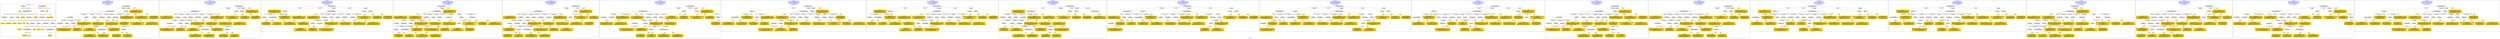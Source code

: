 digraph n0 {
fontcolor="blue"
remincross="true"
label="s05-met.json"
subgraph cluster_0 {
label="1-correct model"
n2[style="filled",color="white",fillcolor="lightgray",label="E12_Production1"];
n3[style="filled",color="white",fillcolor="lightgray",label="E21_Person1"];
n4[style="filled",color="white",fillcolor="lightgray",label="E55_Type3"];
n5[style="filled",color="white",fillcolor="lightgray",label="E52_Time-Span1"];
n6[style="filled",color="white",fillcolor="lightgray",label="E53_Place1"];
n7[style="filled",color="white",fillcolor="lightgray",label="E82_Actor_Appellation1"];
n8[shape="plaintext",style="filled",fillcolor="gold",label="Person URI"];
n9[style="filled",color="white",fillcolor="lightgray",label="E22_Man-Made_Object1"];
n10[style="filled",color="white",fillcolor="lightgray",label="E8_Acquisition1"];
n11[style="filled",color="white",fillcolor="lightgray",label="E55_Type1"];
n12[style="filled",color="white",fillcolor="lightgray",label="E55_Type2"];
n13[shape="plaintext",style="filled",fillcolor="gold",label="Description"];
n14[style="filled",color="white",fillcolor="lightgray",label="E54_Dimension1"];
n15[shape="plaintext",style="filled",fillcolor="gold",label="Object URI"];
n16[style="filled",color="white",fillcolor="lightgray",label="E33_Linguistic_Object1"];
n17[style="filled",color="white",fillcolor="lightgray",label="E55_Type4"];
n18[shape="plaintext",style="filled",fillcolor="gold",label="values"];
n19[style="filled",color="white",fillcolor="lightgray",label="E38_Image1"];
n20[shape="plaintext",style="filled",fillcolor="gold",label="image"];
n21[style="filled",color="white",fillcolor="lightgray",label="E44_Place_Appellation1"];
n22[shape="plaintext",style="filled",fillcolor="gold",label="Geography"];
n23[shape="plaintext",style="filled",fillcolor="gold",label="Date"];
n24[shape="plaintext",style="filled",fillcolor="gold",label="values"];
n25[shape="plaintext",style="filled",fillcolor="gold",label="Classification URI"];
n26[shape="plaintext",style="filled",fillcolor="gold",label="Classification"];
n27[shape="plaintext",style="filled",fillcolor="gold",label="Culture URI"];
n28[shape="plaintext",style="filled",fillcolor="gold",label="Culture"];
n29[shape="plaintext",style="filled",fillcolor="gold",label="Medium URI"];
n30[shape="plaintext",style="filled",fillcolor="gold",label="Medium"];
n31[shape="plaintext",style="filled",fillcolor="gold",label="ProvenanceTypeURI"];
n32[shape="plaintext",style="filled",fillcolor="gold",label="Appellation URI"];
n33[shape="plaintext",style="filled",fillcolor="gold",label="Who"];
n34[shape="plaintext",style="filled",fillcolor="gold",label="Credit Line"];
}
subgraph cluster_1 {
label="candidate 0\nlink coherence:0.8709677419354839\nnode coherence:0.9354838709677419\nconfidence:0.43009775401070915\nmapping score:0.5014901712891132\ncost:30.99836\n-precision:0.55-recall:0.53"
n36[style="filled",color="white",fillcolor="lightgray",label="E12_Production1"];
n37[style="filled",color="white",fillcolor="lightgray",label="E21_Person1"];
n38[style="filled",color="white",fillcolor="lightgray",label="E52_Time-Span2"];
n39[style="filled",color="white",fillcolor="lightgray",label="E55_Type1"];
n40[style="filled",color="white",fillcolor="lightgray",label="E74_Group1"];
n41[style="filled",color="white",fillcolor="lightgray",label="E82_Actor_Appellation1"];
n42[style="filled",color="white",fillcolor="lightgray",label="E22_Man-Made_Object1"];
n43[style="filled",color="white",fillcolor="lightgray",label="E35_Title1"];
n44[style="filled",color="white",fillcolor="lightgray",label="E38_Image1"];
n45[style="filled",color="white",fillcolor="lightgray",label="E54_Dimension1"];
n46[style="filled",color="white",fillcolor="lightgray",label="E55_Type2"];
n47[style="filled",color="white",fillcolor="lightgray",label="E8_Acquisition1"];
n48[style="filled",color="white",fillcolor="lightgray",label="E33_Linguistic_Object1"];
n49[style="filled",color="white",fillcolor="lightgray",label="E55_Type3"];
n50[shape="plaintext",style="filled",fillcolor="gold",label="Who\n[E82_Actor_Appellation,label,0.523]\n[E33_Linguistic_Object,P3_has_note,0.166]\n[E30_Right,P3_has_note,0.156]\n[E22_Man-Made_Object,classLink,0.155]"];
n51[shape="plaintext",style="filled",fillcolor="gold",label="Culture\n[E74_Group,label,0.526]\n[E74_Group,classLink,0.303]\n[E55_Type,label,0.1]\n[E21_Person,P3_has_note,0.071]"];
n52[shape="plaintext",style="filled",fillcolor="gold",label="Person URI\n[E21_Person,classLink,0.432]\n[E82_Actor_Appellation,classLink,0.36]\n[E39_Actor,classLink,0.162]\n[E30_Right,P3_has_note,0.046]"];
n53[shape="plaintext",style="filled",fillcolor="gold",label="Culture URI\n[E55_Type,classLink,0.477]\n[E74_Group,classLink,0.34]\n[E57_Material,classLink,0.125]\n[E55_Type,label,0.058]"];
n54[shape="plaintext",style="filled",fillcolor="gold",label="Date\n[E52_Time-Span,P82_at_some_time_within,0.32]\n[E52_Time-Span,P82a_begin_of_the_begin,0.303]\n[E52_Time-Span,label,0.263]\n[E52_Time-Span,P82b_end_of_the_end,0.114]"];
n55[shape="plaintext",style="filled",fillcolor="gold",label="Credit Line\n[E30_Right,P3_has_note,0.414]\n[E8_Acquisition,P3_has_note,0.358]\n[E33_Linguistic_Object,P3_has_note,0.117]\n[E22_Man-Made_Object,P3_has_note,0.111]"];
n56[shape="plaintext",style="filled",fillcolor="gold",label="Appellation URI\n[E82_Actor_Appellation,classLink,0.587]\n[E21_Person,classLink,0.379]\n[E39_Actor,classLink,0.026]\n[E30_Right,P3_has_note,0.007]"];
n57[shape="plaintext",style="filled",fillcolor="gold",label="Geography\n[E44_Place_Appellation,label,0.378]\n[E48_Place_Name,label,0.26]\n[E33_Linguistic_Object,P3_has_note,0.188]\n[E82_Actor_Appellation,label,0.174]"];
n58[shape="plaintext",style="filled",fillcolor="gold",label="Description\n[E22_Man-Made_Object,P3_has_note,0.3]\n[E33_Linguistic_Object,P3_has_note,0.287]\n[E73_Information_Object,P3_has_note,0.275]\n[E21_Person,P3_has_note,0.138]"];
n59[shape="plaintext",style="filled",fillcolor="gold",label="image\n[E38_Image,classLink,0.619]\n[E22_Man-Made_Object,classLink,0.152]\n[E78_Collection,classLink,0.134]\n[E21_Person,classLink,0.095]"];
n60[shape="plaintext",style="filled",fillcolor="gold",label="ProvenanceTypeURI\n[E55_Type,classLink,0.698]\n[E74_Group,classLink,0.149]\n[E57_Material,classLink,0.133]\n[E55_Type,label,0.02]"];
n61[shape="plaintext",style="filled",fillcolor="gold",label="values\n[E54_Dimension,P3_has_note,0.773]\n[E22_Man-Made_Object,P3_has_note,0.088]\n[E34_Inscription,P3_has_note,0.072]\n[E22_Man-Made_Object,classLink,0.067]"];
n62[shape="plaintext",style="filled",fillcolor="gold",label="Medium\n[E29_Design_or_Procedure,P3_has_note,0.337]\n[E55_Type,label,0.267]\n[E57_Material,label,0.256]\n[E12_Production,P3_has_note,0.139]"];
n63[shape="plaintext",style="filled",fillcolor="gold",label="Object URI\n[E22_Man-Made_Object,classLink,0.869]\n[E38_Image,classLink,0.046]\n[E22_Man-Made_Object,P3_has_note,0.044]\n[E30_Right,P3_has_note,0.041]"];
n64[shape="plaintext",style="filled",fillcolor="gold",label="Classification\n[E55_Type,label,0.355]\n[E55_Type,classLink,0.327]\n[E31_Document,classLink,0.161]\n[E33_Linguistic_Object,P3_has_note,0.156]"];
n65[shape="plaintext",style="filled",fillcolor="gold",label="values\n[E33_Linguistic_Object,P3_has_note,0.281]\n[E22_Man-Made_Object,P3_has_note,0.265]\n[E73_Information_Object,P3_has_note,0.228]\n[E35_Title,label,0.226]"];
n66[shape="plaintext",style="filled",fillcolor="gold",label="Medium URI\n[E55_Type,classLink,0.411]\n[E57_Material,classLink,0.387]\n[E74_Group,classLink,0.172]\n[E55_Type,label,0.03]"];
n67[shape="plaintext",style="filled",fillcolor="gold",label="Classification URI\n[E55_Type,classLink,0.599]\n[E55_Type,label,0.15]\n[E74_Group,classLink,0.129]\n[E57_Material,classLink,0.122]"];
}
subgraph cluster_2 {
label="candidate 1\nlink coherence:0.8709677419354839\nnode coherence:0.9354838709677419\nconfidence:0.43009775401070915\nmapping score:0.5014901712891132\ncost:30.99842\n-precision:0.55-recall:0.53"
n69[style="filled",color="white",fillcolor="lightgray",label="E12_Production1"];
n70[style="filled",color="white",fillcolor="lightgray",label="E21_Person1"];
n71[style="filled",color="white",fillcolor="lightgray",label="E52_Time-Span2"];
n72[style="filled",color="white",fillcolor="lightgray",label="E55_Type1"];
n73[style="filled",color="white",fillcolor="lightgray",label="E74_Group1"];
n74[style="filled",color="white",fillcolor="lightgray",label="E82_Actor_Appellation1"];
n75[style="filled",color="white",fillcolor="lightgray",label="E22_Man-Made_Object1"];
n76[style="filled",color="white",fillcolor="lightgray",label="E35_Title1"];
n77[style="filled",color="white",fillcolor="lightgray",label="E38_Image1"];
n78[style="filled",color="white",fillcolor="lightgray",label="E54_Dimension1"];
n79[style="filled",color="white",fillcolor="lightgray",label="E8_Acquisition1"];
n80[style="filled",color="white",fillcolor="lightgray",label="E33_Linguistic_Object1"];
n81[style="filled",color="white",fillcolor="lightgray",label="E55_Type2"];
n82[style="filled",color="white",fillcolor="lightgray",label="E55_Type3"];
n83[shape="plaintext",style="filled",fillcolor="gold",label="Who\n[E82_Actor_Appellation,label,0.523]\n[E33_Linguistic_Object,P3_has_note,0.166]\n[E30_Right,P3_has_note,0.156]\n[E22_Man-Made_Object,classLink,0.155]"];
n84[shape="plaintext",style="filled",fillcolor="gold",label="Culture\n[E74_Group,label,0.526]\n[E74_Group,classLink,0.303]\n[E55_Type,label,0.1]\n[E21_Person,P3_has_note,0.071]"];
n85[shape="plaintext",style="filled",fillcolor="gold",label="Person URI\n[E21_Person,classLink,0.432]\n[E82_Actor_Appellation,classLink,0.36]\n[E39_Actor,classLink,0.162]\n[E30_Right,P3_has_note,0.046]"];
n86[shape="plaintext",style="filled",fillcolor="gold",label="Culture URI\n[E55_Type,classLink,0.477]\n[E74_Group,classLink,0.34]\n[E57_Material,classLink,0.125]\n[E55_Type,label,0.058]"];
n87[shape="plaintext",style="filled",fillcolor="gold",label="Date\n[E52_Time-Span,P82_at_some_time_within,0.32]\n[E52_Time-Span,P82a_begin_of_the_begin,0.303]\n[E52_Time-Span,label,0.263]\n[E52_Time-Span,P82b_end_of_the_end,0.114]"];
n88[shape="plaintext",style="filled",fillcolor="gold",label="Credit Line\n[E30_Right,P3_has_note,0.414]\n[E8_Acquisition,P3_has_note,0.358]\n[E33_Linguistic_Object,P3_has_note,0.117]\n[E22_Man-Made_Object,P3_has_note,0.111]"];
n89[shape="plaintext",style="filled",fillcolor="gold",label="Appellation URI\n[E82_Actor_Appellation,classLink,0.587]\n[E21_Person,classLink,0.379]\n[E39_Actor,classLink,0.026]\n[E30_Right,P3_has_note,0.007]"];
n90[shape="plaintext",style="filled",fillcolor="gold",label="Geography\n[E44_Place_Appellation,label,0.378]\n[E48_Place_Name,label,0.26]\n[E33_Linguistic_Object,P3_has_note,0.188]\n[E82_Actor_Appellation,label,0.174]"];
n91[shape="plaintext",style="filled",fillcolor="gold",label="Description\n[E22_Man-Made_Object,P3_has_note,0.3]\n[E33_Linguistic_Object,P3_has_note,0.287]\n[E73_Information_Object,P3_has_note,0.275]\n[E21_Person,P3_has_note,0.138]"];
n92[shape="plaintext",style="filled",fillcolor="gold",label="image\n[E38_Image,classLink,0.619]\n[E22_Man-Made_Object,classLink,0.152]\n[E78_Collection,classLink,0.134]\n[E21_Person,classLink,0.095]"];
n93[shape="plaintext",style="filled",fillcolor="gold",label="ProvenanceTypeURI\n[E55_Type,classLink,0.698]\n[E74_Group,classLink,0.149]\n[E57_Material,classLink,0.133]\n[E55_Type,label,0.02]"];
n94[shape="plaintext",style="filled",fillcolor="gold",label="values\n[E54_Dimension,P3_has_note,0.773]\n[E22_Man-Made_Object,P3_has_note,0.088]\n[E34_Inscription,P3_has_note,0.072]\n[E22_Man-Made_Object,classLink,0.067]"];
n95[shape="plaintext",style="filled",fillcolor="gold",label="Medium\n[E29_Design_or_Procedure,P3_has_note,0.337]\n[E55_Type,label,0.267]\n[E57_Material,label,0.256]\n[E12_Production,P3_has_note,0.139]"];
n96[shape="plaintext",style="filled",fillcolor="gold",label="Object URI\n[E22_Man-Made_Object,classLink,0.869]\n[E38_Image,classLink,0.046]\n[E22_Man-Made_Object,P3_has_note,0.044]\n[E30_Right,P3_has_note,0.041]"];
n97[shape="plaintext",style="filled",fillcolor="gold",label="Classification\n[E55_Type,label,0.355]\n[E55_Type,classLink,0.327]\n[E31_Document,classLink,0.161]\n[E33_Linguistic_Object,P3_has_note,0.156]"];
n98[shape="plaintext",style="filled",fillcolor="gold",label="values\n[E33_Linguistic_Object,P3_has_note,0.281]\n[E22_Man-Made_Object,P3_has_note,0.265]\n[E73_Information_Object,P3_has_note,0.228]\n[E35_Title,label,0.226]"];
n99[shape="plaintext",style="filled",fillcolor="gold",label="Medium URI\n[E55_Type,classLink,0.411]\n[E57_Material,classLink,0.387]\n[E74_Group,classLink,0.172]\n[E55_Type,label,0.03]"];
n100[shape="plaintext",style="filled",fillcolor="gold",label="Classification URI\n[E55_Type,classLink,0.599]\n[E55_Type,label,0.15]\n[E74_Group,classLink,0.129]\n[E57_Material,classLink,0.122]"];
}
subgraph cluster_3 {
label="candidate 10\nlink coherence:0.8387096774193549\nnode coherence:0.9354838709677419\nconfidence:0.43009775401070915\nmapping score:0.5014901712891132\ncost:30.99863\n-precision:0.52-recall:0.5"
n102[style="filled",color="white",fillcolor="lightgray",label="E12_Production1"];
n103[style="filled",color="white",fillcolor="lightgray",label="E52_Time-Span2"];
n104[style="filled",color="white",fillcolor="lightgray",label="E55_Type1"];
n105[style="filled",color="white",fillcolor="lightgray",label="E21_Person1"];
n106[style="filled",color="white",fillcolor="lightgray",label="E74_Group1"];
n107[style="filled",color="white",fillcolor="lightgray",label="E82_Actor_Appellation1"];
n108[style="filled",color="white",fillcolor="lightgray",label="E22_Man-Made_Object1"];
n109[style="filled",color="white",fillcolor="lightgray",label="E35_Title1"];
n110[style="filled",color="white",fillcolor="lightgray",label="E38_Image1"];
n111[style="filled",color="white",fillcolor="lightgray",label="E54_Dimension1"];
n112[style="filled",color="white",fillcolor="lightgray",label="E8_Acquisition1"];
n113[style="filled",color="white",fillcolor="lightgray",label="E33_Linguistic_Object1"];
n114[style="filled",color="white",fillcolor="lightgray",label="E55_Type2"];
n115[style="filled",color="white",fillcolor="lightgray",label="E55_Type3"];
n116[shape="plaintext",style="filled",fillcolor="gold",label="Who\n[E82_Actor_Appellation,label,0.523]\n[E33_Linguistic_Object,P3_has_note,0.166]\n[E30_Right,P3_has_note,0.156]\n[E22_Man-Made_Object,classLink,0.155]"];
n117[shape="plaintext",style="filled",fillcolor="gold",label="Culture\n[E74_Group,label,0.526]\n[E74_Group,classLink,0.303]\n[E55_Type,label,0.1]\n[E21_Person,P3_has_note,0.071]"];
n118[shape="plaintext",style="filled",fillcolor="gold",label="Person URI\n[E21_Person,classLink,0.432]\n[E82_Actor_Appellation,classLink,0.36]\n[E39_Actor,classLink,0.162]\n[E30_Right,P3_has_note,0.046]"];
n119[shape="plaintext",style="filled",fillcolor="gold",label="Culture URI\n[E55_Type,classLink,0.477]\n[E74_Group,classLink,0.34]\n[E57_Material,classLink,0.125]\n[E55_Type,label,0.058]"];
n120[shape="plaintext",style="filled",fillcolor="gold",label="Date\n[E52_Time-Span,P82_at_some_time_within,0.32]\n[E52_Time-Span,P82a_begin_of_the_begin,0.303]\n[E52_Time-Span,label,0.263]\n[E52_Time-Span,P82b_end_of_the_end,0.114]"];
n121[shape="plaintext",style="filled",fillcolor="gold",label="Credit Line\n[E30_Right,P3_has_note,0.414]\n[E8_Acquisition,P3_has_note,0.358]\n[E33_Linguistic_Object,P3_has_note,0.117]\n[E22_Man-Made_Object,P3_has_note,0.111]"];
n122[shape="plaintext",style="filled",fillcolor="gold",label="Appellation URI\n[E82_Actor_Appellation,classLink,0.587]\n[E21_Person,classLink,0.379]\n[E39_Actor,classLink,0.026]\n[E30_Right,P3_has_note,0.007]"];
n123[shape="plaintext",style="filled",fillcolor="gold",label="Geography\n[E44_Place_Appellation,label,0.378]\n[E48_Place_Name,label,0.26]\n[E33_Linguistic_Object,P3_has_note,0.188]\n[E82_Actor_Appellation,label,0.174]"];
n124[shape="plaintext",style="filled",fillcolor="gold",label="Description\n[E22_Man-Made_Object,P3_has_note,0.3]\n[E33_Linguistic_Object,P3_has_note,0.287]\n[E73_Information_Object,P3_has_note,0.275]\n[E21_Person,P3_has_note,0.138]"];
n125[shape="plaintext",style="filled",fillcolor="gold",label="image\n[E38_Image,classLink,0.619]\n[E22_Man-Made_Object,classLink,0.152]\n[E78_Collection,classLink,0.134]\n[E21_Person,classLink,0.095]"];
n126[shape="plaintext",style="filled",fillcolor="gold",label="ProvenanceTypeURI\n[E55_Type,classLink,0.698]\n[E74_Group,classLink,0.149]\n[E57_Material,classLink,0.133]\n[E55_Type,label,0.02]"];
n127[shape="plaintext",style="filled",fillcolor="gold",label="values\n[E54_Dimension,P3_has_note,0.773]\n[E22_Man-Made_Object,P3_has_note,0.088]\n[E34_Inscription,P3_has_note,0.072]\n[E22_Man-Made_Object,classLink,0.067]"];
n128[shape="plaintext",style="filled",fillcolor="gold",label="Medium\n[E29_Design_or_Procedure,P3_has_note,0.337]\n[E55_Type,label,0.267]\n[E57_Material,label,0.256]\n[E12_Production,P3_has_note,0.139]"];
n129[shape="plaintext",style="filled",fillcolor="gold",label="Object URI\n[E22_Man-Made_Object,classLink,0.869]\n[E38_Image,classLink,0.046]\n[E22_Man-Made_Object,P3_has_note,0.044]\n[E30_Right,P3_has_note,0.041]"];
n130[shape="plaintext",style="filled",fillcolor="gold",label="Classification\n[E55_Type,label,0.355]\n[E55_Type,classLink,0.327]\n[E31_Document,classLink,0.161]\n[E33_Linguistic_Object,P3_has_note,0.156]"];
n131[shape="plaintext",style="filled",fillcolor="gold",label="values\n[E33_Linguistic_Object,P3_has_note,0.281]\n[E22_Man-Made_Object,P3_has_note,0.265]\n[E73_Information_Object,P3_has_note,0.228]\n[E35_Title,label,0.226]"];
n132[shape="plaintext",style="filled",fillcolor="gold",label="Medium URI\n[E55_Type,classLink,0.411]\n[E57_Material,classLink,0.387]\n[E74_Group,classLink,0.172]\n[E55_Type,label,0.03]"];
n133[shape="plaintext",style="filled",fillcolor="gold",label="Classification URI\n[E55_Type,classLink,0.599]\n[E55_Type,label,0.15]\n[E74_Group,classLink,0.129]\n[E57_Material,classLink,0.122]"];
}
subgraph cluster_4 {
label="candidate 11\nlink coherence:0.8387096774193549\nnode coherence:0.9354838709677419\nconfidence:0.424424665698629\nmapping score:0.4995991418517532\ncost:30.99838\n-precision:0.55-recall:0.53"
n135[style="filled",color="white",fillcolor="lightgray",label="E12_Production1"];
n136[style="filled",color="white",fillcolor="lightgray",label="E21_Person1"];
n137[style="filled",color="white",fillcolor="lightgray",label="E52_Time-Span2"];
n138[style="filled",color="white",fillcolor="lightgray",label="E55_Type1"];
n139[style="filled",color="white",fillcolor="lightgray",label="E74_Group1"];
n140[style="filled",color="white",fillcolor="lightgray",label="E82_Actor_Appellation1"];
n141[style="filled",color="white",fillcolor="lightgray",label="E22_Man-Made_Object1"];
n142[style="filled",color="white",fillcolor="lightgray",label="E35_Title1"];
n143[style="filled",color="white",fillcolor="lightgray",label="E38_Image1"];
n144[style="filled",color="white",fillcolor="lightgray",label="E54_Dimension1"];
n145[style="filled",color="white",fillcolor="lightgray",label="E55_Type2"];
n146[style="filled",color="white",fillcolor="lightgray",label="E8_Acquisition1"];
n147[style="filled",color="white",fillcolor="lightgray",label="E33_Linguistic_Object1"];
n148[style="filled",color="white",fillcolor="lightgray",label="E55_Type3"];
n149[shape="plaintext",style="filled",fillcolor="gold",label="Who\n[E82_Actor_Appellation,label,0.523]\n[E33_Linguistic_Object,P3_has_note,0.166]\n[E30_Right,P3_has_note,0.156]\n[E22_Man-Made_Object,classLink,0.155]"];
n150[shape="plaintext",style="filled",fillcolor="gold",label="Culture\n[E74_Group,label,0.526]\n[E74_Group,classLink,0.303]\n[E55_Type,label,0.1]\n[E21_Person,P3_has_note,0.071]"];
n151[shape="plaintext",style="filled",fillcolor="gold",label="Person URI\n[E21_Person,classLink,0.432]\n[E82_Actor_Appellation,classLink,0.36]\n[E39_Actor,classLink,0.162]\n[E30_Right,P3_has_note,0.046]"];
n152[shape="plaintext",style="filled",fillcolor="gold",label="Medium URI\n[E55_Type,classLink,0.411]\n[E57_Material,classLink,0.387]\n[E74_Group,classLink,0.172]\n[E55_Type,label,0.03]"];
n153[shape="plaintext",style="filled",fillcolor="gold",label="Date\n[E52_Time-Span,P82_at_some_time_within,0.32]\n[E52_Time-Span,P82a_begin_of_the_begin,0.303]\n[E52_Time-Span,label,0.263]\n[E52_Time-Span,P82b_end_of_the_end,0.114]"];
n154[shape="plaintext",style="filled",fillcolor="gold",label="Credit Line\n[E30_Right,P3_has_note,0.414]\n[E8_Acquisition,P3_has_note,0.358]\n[E33_Linguistic_Object,P3_has_note,0.117]\n[E22_Man-Made_Object,P3_has_note,0.111]"];
n155[shape="plaintext",style="filled",fillcolor="gold",label="Appellation URI\n[E82_Actor_Appellation,classLink,0.587]\n[E21_Person,classLink,0.379]\n[E39_Actor,classLink,0.026]\n[E30_Right,P3_has_note,0.007]"];
n156[shape="plaintext",style="filled",fillcolor="gold",label="Geography\n[E44_Place_Appellation,label,0.378]\n[E48_Place_Name,label,0.26]\n[E33_Linguistic_Object,P3_has_note,0.188]\n[E82_Actor_Appellation,label,0.174]"];
n157[shape="plaintext",style="filled",fillcolor="gold",label="Description\n[E22_Man-Made_Object,P3_has_note,0.3]\n[E33_Linguistic_Object,P3_has_note,0.287]\n[E73_Information_Object,P3_has_note,0.275]\n[E21_Person,P3_has_note,0.138]"];
n158[shape="plaintext",style="filled",fillcolor="gold",label="image\n[E38_Image,classLink,0.619]\n[E22_Man-Made_Object,classLink,0.152]\n[E78_Collection,classLink,0.134]\n[E21_Person,classLink,0.095]"];
n159[shape="plaintext",style="filled",fillcolor="gold",label="ProvenanceTypeURI\n[E55_Type,classLink,0.698]\n[E74_Group,classLink,0.149]\n[E57_Material,classLink,0.133]\n[E55_Type,label,0.02]"];
n160[shape="plaintext",style="filled",fillcolor="gold",label="values\n[E54_Dimension,P3_has_note,0.773]\n[E22_Man-Made_Object,P3_has_note,0.088]\n[E34_Inscription,P3_has_note,0.072]\n[E22_Man-Made_Object,classLink,0.067]"];
n161[shape="plaintext",style="filled",fillcolor="gold",label="Medium\n[E29_Design_or_Procedure,P3_has_note,0.337]\n[E55_Type,label,0.267]\n[E57_Material,label,0.256]\n[E12_Production,P3_has_note,0.139]"];
n162[shape="plaintext",style="filled",fillcolor="gold",label="Object URI\n[E22_Man-Made_Object,classLink,0.869]\n[E38_Image,classLink,0.046]\n[E22_Man-Made_Object,P3_has_note,0.044]\n[E30_Right,P3_has_note,0.041]"];
n163[shape="plaintext",style="filled",fillcolor="gold",label="Classification\n[E55_Type,label,0.355]\n[E55_Type,classLink,0.327]\n[E31_Document,classLink,0.161]\n[E33_Linguistic_Object,P3_has_note,0.156]"];
n164[shape="plaintext",style="filled",fillcolor="gold",label="values\n[E33_Linguistic_Object,P3_has_note,0.281]\n[E22_Man-Made_Object,P3_has_note,0.265]\n[E73_Information_Object,P3_has_note,0.228]\n[E35_Title,label,0.226]"];
n165[shape="plaintext",style="filled",fillcolor="gold",label="Culture URI\n[E55_Type,classLink,0.477]\n[E74_Group,classLink,0.34]\n[E57_Material,classLink,0.125]\n[E55_Type,label,0.058]"];
n166[shape="plaintext",style="filled",fillcolor="gold",label="Classification URI\n[E55_Type,classLink,0.599]\n[E55_Type,label,0.15]\n[E74_Group,classLink,0.129]\n[E57_Material,classLink,0.122]"];
}
subgraph cluster_5 {
label="candidate 12\nlink coherence:0.8387096774193549\nnode coherence:0.9354838709677419\nconfidence:0.424424665698629\nmapping score:0.4995991418517532\ncost:30.99844\n-precision:0.52-recall:0.5"
n168[style="filled",color="white",fillcolor="lightgray",label="E12_Production1"];
n169[style="filled",color="white",fillcolor="lightgray",label="E21_Person1"];
n170[style="filled",color="white",fillcolor="lightgray",label="E52_Time-Span2"];
n171[style="filled",color="white",fillcolor="lightgray",label="E55_Type1"];
n172[style="filled",color="white",fillcolor="lightgray",label="E74_Group1"];
n173[style="filled",color="white",fillcolor="lightgray",label="E82_Actor_Appellation1"];
n174[style="filled",color="white",fillcolor="lightgray",label="E22_Man-Made_Object1"];
n175[style="filled",color="white",fillcolor="lightgray",label="E35_Title1"];
n176[style="filled",color="white",fillcolor="lightgray",label="E38_Image1"];
n177[style="filled",color="white",fillcolor="lightgray",label="E54_Dimension1"];
n178[style="filled",color="white",fillcolor="lightgray",label="E8_Acquisition1"];
n179[style="filled",color="white",fillcolor="lightgray",label="E33_Linguistic_Object1"];
n180[style="filled",color="white",fillcolor="lightgray",label="E55_Type2"];
n181[style="filled",color="white",fillcolor="lightgray",label="E55_Type3"];
n182[shape="plaintext",style="filled",fillcolor="gold",label="Who\n[E82_Actor_Appellation,label,0.523]\n[E33_Linguistic_Object,P3_has_note,0.166]\n[E30_Right,P3_has_note,0.156]\n[E22_Man-Made_Object,classLink,0.155]"];
n183[shape="plaintext",style="filled",fillcolor="gold",label="Culture\n[E74_Group,label,0.526]\n[E74_Group,classLink,0.303]\n[E55_Type,label,0.1]\n[E21_Person,P3_has_note,0.071]"];
n184[shape="plaintext",style="filled",fillcolor="gold",label="Person URI\n[E21_Person,classLink,0.432]\n[E82_Actor_Appellation,classLink,0.36]\n[E39_Actor,classLink,0.162]\n[E30_Right,P3_has_note,0.046]"];
n185[shape="plaintext",style="filled",fillcolor="gold",label="Medium URI\n[E55_Type,classLink,0.411]\n[E57_Material,classLink,0.387]\n[E74_Group,classLink,0.172]\n[E55_Type,label,0.03]"];
n186[shape="plaintext",style="filled",fillcolor="gold",label="Date\n[E52_Time-Span,P82_at_some_time_within,0.32]\n[E52_Time-Span,P82a_begin_of_the_begin,0.303]\n[E52_Time-Span,label,0.263]\n[E52_Time-Span,P82b_end_of_the_end,0.114]"];
n187[shape="plaintext",style="filled",fillcolor="gold",label="Credit Line\n[E30_Right,P3_has_note,0.414]\n[E8_Acquisition,P3_has_note,0.358]\n[E33_Linguistic_Object,P3_has_note,0.117]\n[E22_Man-Made_Object,P3_has_note,0.111]"];
n188[shape="plaintext",style="filled",fillcolor="gold",label="Appellation URI\n[E82_Actor_Appellation,classLink,0.587]\n[E21_Person,classLink,0.379]\n[E39_Actor,classLink,0.026]\n[E30_Right,P3_has_note,0.007]"];
n189[shape="plaintext",style="filled",fillcolor="gold",label="Geography\n[E44_Place_Appellation,label,0.378]\n[E48_Place_Name,label,0.26]\n[E33_Linguistic_Object,P3_has_note,0.188]\n[E82_Actor_Appellation,label,0.174]"];
n190[shape="plaintext",style="filled",fillcolor="gold",label="Description\n[E22_Man-Made_Object,P3_has_note,0.3]\n[E33_Linguistic_Object,P3_has_note,0.287]\n[E73_Information_Object,P3_has_note,0.275]\n[E21_Person,P3_has_note,0.138]"];
n191[shape="plaintext",style="filled",fillcolor="gold",label="image\n[E38_Image,classLink,0.619]\n[E22_Man-Made_Object,classLink,0.152]\n[E78_Collection,classLink,0.134]\n[E21_Person,classLink,0.095]"];
n192[shape="plaintext",style="filled",fillcolor="gold",label="ProvenanceTypeURI\n[E55_Type,classLink,0.698]\n[E74_Group,classLink,0.149]\n[E57_Material,classLink,0.133]\n[E55_Type,label,0.02]"];
n193[shape="plaintext",style="filled",fillcolor="gold",label="values\n[E54_Dimension,P3_has_note,0.773]\n[E22_Man-Made_Object,P3_has_note,0.088]\n[E34_Inscription,P3_has_note,0.072]\n[E22_Man-Made_Object,classLink,0.067]"];
n194[shape="plaintext",style="filled",fillcolor="gold",label="Medium\n[E29_Design_or_Procedure,P3_has_note,0.337]\n[E55_Type,label,0.267]\n[E57_Material,label,0.256]\n[E12_Production,P3_has_note,0.139]"];
n195[shape="plaintext",style="filled",fillcolor="gold",label="Object URI\n[E22_Man-Made_Object,classLink,0.869]\n[E38_Image,classLink,0.046]\n[E22_Man-Made_Object,P3_has_note,0.044]\n[E30_Right,P3_has_note,0.041]"];
n196[shape="plaintext",style="filled",fillcolor="gold",label="Classification\n[E55_Type,label,0.355]\n[E55_Type,classLink,0.327]\n[E31_Document,classLink,0.161]\n[E33_Linguistic_Object,P3_has_note,0.156]"];
n197[shape="plaintext",style="filled",fillcolor="gold",label="values\n[E33_Linguistic_Object,P3_has_note,0.281]\n[E22_Man-Made_Object,P3_has_note,0.265]\n[E73_Information_Object,P3_has_note,0.228]\n[E35_Title,label,0.226]"];
n198[shape="plaintext",style="filled",fillcolor="gold",label="Culture URI\n[E55_Type,classLink,0.477]\n[E74_Group,classLink,0.34]\n[E57_Material,classLink,0.125]\n[E55_Type,label,0.058]"];
n199[shape="plaintext",style="filled",fillcolor="gold",label="Classification URI\n[E55_Type,classLink,0.599]\n[E55_Type,label,0.15]\n[E74_Group,classLink,0.129]\n[E57_Material,classLink,0.122]"];
}
subgraph cluster_6 {
label="candidate 13\nlink coherence:0.8387096774193549\nnode coherence:0.9354838709677419\nconfidence:0.424424665698629\nmapping score:0.4995991418517532\ncost:30.99853\n-precision:0.52-recall:0.5"
n201[style="filled",color="white",fillcolor="lightgray",label="E12_Production1"];
n202[style="filled",color="white",fillcolor="lightgray",label="E21_Person1"];
n203[style="filled",color="white",fillcolor="lightgray",label="E52_Time-Span2"];
n204[style="filled",color="white",fillcolor="lightgray",label="E74_Group1"];
n205[style="filled",color="white",fillcolor="lightgray",label="E82_Actor_Appellation1"];
n206[style="filled",color="white",fillcolor="lightgray",label="E22_Man-Made_Object1"];
n207[style="filled",color="white",fillcolor="lightgray",label="E35_Title1"];
n208[style="filled",color="white",fillcolor="lightgray",label="E38_Image1"];
n209[style="filled",color="white",fillcolor="lightgray",label="E54_Dimension1"];
n210[style="filled",color="white",fillcolor="lightgray",label="E8_Acquisition1"];
n211[style="filled",color="white",fillcolor="lightgray",label="E33_Linguistic_Object2"];
n212[style="filled",color="white",fillcolor="lightgray",label="E55_Type1"];
n213[style="filled",color="white",fillcolor="lightgray",label="E55_Type2"];
n214[style="filled",color="white",fillcolor="lightgray",label="E55_Type3"];
n215[shape="plaintext",style="filled",fillcolor="gold",label="Culture\n[E74_Group,label,0.526]\n[E74_Group,classLink,0.303]\n[E55_Type,label,0.1]\n[E21_Person,P3_has_note,0.071]"];
n216[shape="plaintext",style="filled",fillcolor="gold",label="Person URI\n[E21_Person,classLink,0.432]\n[E82_Actor_Appellation,classLink,0.36]\n[E39_Actor,classLink,0.162]\n[E30_Right,P3_has_note,0.046]"];
n217[shape="plaintext",style="filled",fillcolor="gold",label="Medium URI\n[E55_Type,classLink,0.411]\n[E57_Material,classLink,0.387]\n[E74_Group,classLink,0.172]\n[E55_Type,label,0.03]"];
n218[shape="plaintext",style="filled",fillcolor="gold",label="Who\n[E82_Actor_Appellation,label,0.523]\n[E33_Linguistic_Object,P3_has_note,0.166]\n[E30_Right,P3_has_note,0.156]\n[E22_Man-Made_Object,classLink,0.155]"];
n219[shape="plaintext",style="filled",fillcolor="gold",label="Date\n[E52_Time-Span,P82_at_some_time_within,0.32]\n[E52_Time-Span,P82a_begin_of_the_begin,0.303]\n[E52_Time-Span,label,0.263]\n[E52_Time-Span,P82b_end_of_the_end,0.114]"];
n220[shape="plaintext",style="filled",fillcolor="gold",label="Credit Line\n[E30_Right,P3_has_note,0.414]\n[E8_Acquisition,P3_has_note,0.358]\n[E33_Linguistic_Object,P3_has_note,0.117]\n[E22_Man-Made_Object,P3_has_note,0.111]"];
n221[shape="plaintext",style="filled",fillcolor="gold",label="Appellation URI\n[E82_Actor_Appellation,classLink,0.587]\n[E21_Person,classLink,0.379]\n[E39_Actor,classLink,0.026]\n[E30_Right,P3_has_note,0.007]"];
n222[shape="plaintext",style="filled",fillcolor="gold",label="Geography\n[E44_Place_Appellation,label,0.378]\n[E48_Place_Name,label,0.26]\n[E33_Linguistic_Object,P3_has_note,0.188]\n[E82_Actor_Appellation,label,0.174]"];
n223[shape="plaintext",style="filled",fillcolor="gold",label="Description\n[E22_Man-Made_Object,P3_has_note,0.3]\n[E33_Linguistic_Object,P3_has_note,0.287]\n[E73_Information_Object,P3_has_note,0.275]\n[E21_Person,P3_has_note,0.138]"];
n224[shape="plaintext",style="filled",fillcolor="gold",label="image\n[E38_Image,classLink,0.619]\n[E22_Man-Made_Object,classLink,0.152]\n[E78_Collection,classLink,0.134]\n[E21_Person,classLink,0.095]"];
n225[shape="plaintext",style="filled",fillcolor="gold",label="ProvenanceTypeURI\n[E55_Type,classLink,0.698]\n[E74_Group,classLink,0.149]\n[E57_Material,classLink,0.133]\n[E55_Type,label,0.02]"];
n226[shape="plaintext",style="filled",fillcolor="gold",label="values\n[E54_Dimension,P3_has_note,0.773]\n[E22_Man-Made_Object,P3_has_note,0.088]\n[E34_Inscription,P3_has_note,0.072]\n[E22_Man-Made_Object,classLink,0.067]"];
n227[shape="plaintext",style="filled",fillcolor="gold",label="Medium\n[E29_Design_or_Procedure,P3_has_note,0.337]\n[E55_Type,label,0.267]\n[E57_Material,label,0.256]\n[E12_Production,P3_has_note,0.139]"];
n228[shape="plaintext",style="filled",fillcolor="gold",label="Object URI\n[E22_Man-Made_Object,classLink,0.869]\n[E38_Image,classLink,0.046]\n[E22_Man-Made_Object,P3_has_note,0.044]\n[E30_Right,P3_has_note,0.041]"];
n229[shape="plaintext",style="filled",fillcolor="gold",label="Classification\n[E55_Type,label,0.355]\n[E55_Type,classLink,0.327]\n[E31_Document,classLink,0.161]\n[E33_Linguistic_Object,P3_has_note,0.156]"];
n230[shape="plaintext",style="filled",fillcolor="gold",label="values\n[E33_Linguistic_Object,P3_has_note,0.281]\n[E22_Man-Made_Object,P3_has_note,0.265]\n[E73_Information_Object,P3_has_note,0.228]\n[E35_Title,label,0.226]"];
n231[shape="plaintext",style="filled",fillcolor="gold",label="Culture URI\n[E55_Type,classLink,0.477]\n[E74_Group,classLink,0.34]\n[E57_Material,classLink,0.125]\n[E55_Type,label,0.058]"];
n232[shape="plaintext",style="filled",fillcolor="gold",label="Classification URI\n[E55_Type,classLink,0.599]\n[E55_Type,label,0.15]\n[E74_Group,classLink,0.129]\n[E57_Material,classLink,0.122]"];
}
subgraph cluster_7 {
label="candidate 14\nlink coherence:0.8387096774193549\nnode coherence:0.9354838709677419\nconfidence:0.424424665698629\nmapping score:0.4995991418517532\ncost:30.99857\n-precision:0.52-recall:0.5"
n234[style="filled",color="white",fillcolor="lightgray",label="E12_Production1"];
n235[style="filled",color="white",fillcolor="lightgray",label="E52_Time-Span2"];
n236[style="filled",color="white",fillcolor="lightgray",label="E55_Type1"];
n237[style="filled",color="white",fillcolor="lightgray",label="E21_Person1"];
n238[style="filled",color="white",fillcolor="lightgray",label="E74_Group1"];
n239[style="filled",color="white",fillcolor="lightgray",label="E82_Actor_Appellation1"];
n240[style="filled",color="white",fillcolor="lightgray",label="E22_Man-Made_Object1"];
n241[style="filled",color="white",fillcolor="lightgray",label="E35_Title1"];
n242[style="filled",color="white",fillcolor="lightgray",label="E38_Image1"];
n243[style="filled",color="white",fillcolor="lightgray",label="E54_Dimension1"];
n244[style="filled",color="white",fillcolor="lightgray",label="E55_Type2"];
n245[style="filled",color="white",fillcolor="lightgray",label="E8_Acquisition1"];
n246[style="filled",color="white",fillcolor="lightgray",label="E33_Linguistic_Object1"];
n247[style="filled",color="white",fillcolor="lightgray",label="E55_Type3"];
n248[shape="plaintext",style="filled",fillcolor="gold",label="Who\n[E82_Actor_Appellation,label,0.523]\n[E33_Linguistic_Object,P3_has_note,0.166]\n[E30_Right,P3_has_note,0.156]\n[E22_Man-Made_Object,classLink,0.155]"];
n249[shape="plaintext",style="filled",fillcolor="gold",label="Culture\n[E74_Group,label,0.526]\n[E74_Group,classLink,0.303]\n[E55_Type,label,0.1]\n[E21_Person,P3_has_note,0.071]"];
n250[shape="plaintext",style="filled",fillcolor="gold",label="Person URI\n[E21_Person,classLink,0.432]\n[E82_Actor_Appellation,classLink,0.36]\n[E39_Actor,classLink,0.162]\n[E30_Right,P3_has_note,0.046]"];
n251[shape="plaintext",style="filled",fillcolor="gold",label="Medium URI\n[E55_Type,classLink,0.411]\n[E57_Material,classLink,0.387]\n[E74_Group,classLink,0.172]\n[E55_Type,label,0.03]"];
n252[shape="plaintext",style="filled",fillcolor="gold",label="Date\n[E52_Time-Span,P82_at_some_time_within,0.32]\n[E52_Time-Span,P82a_begin_of_the_begin,0.303]\n[E52_Time-Span,label,0.263]\n[E52_Time-Span,P82b_end_of_the_end,0.114]"];
n253[shape="plaintext",style="filled",fillcolor="gold",label="Credit Line\n[E30_Right,P3_has_note,0.414]\n[E8_Acquisition,P3_has_note,0.358]\n[E33_Linguistic_Object,P3_has_note,0.117]\n[E22_Man-Made_Object,P3_has_note,0.111]"];
n254[shape="plaintext",style="filled",fillcolor="gold",label="Appellation URI\n[E82_Actor_Appellation,classLink,0.587]\n[E21_Person,classLink,0.379]\n[E39_Actor,classLink,0.026]\n[E30_Right,P3_has_note,0.007]"];
n255[shape="plaintext",style="filled",fillcolor="gold",label="Geography\n[E44_Place_Appellation,label,0.378]\n[E48_Place_Name,label,0.26]\n[E33_Linguistic_Object,P3_has_note,0.188]\n[E82_Actor_Appellation,label,0.174]"];
n256[shape="plaintext",style="filled",fillcolor="gold",label="Description\n[E22_Man-Made_Object,P3_has_note,0.3]\n[E33_Linguistic_Object,P3_has_note,0.287]\n[E73_Information_Object,P3_has_note,0.275]\n[E21_Person,P3_has_note,0.138]"];
n257[shape="plaintext",style="filled",fillcolor="gold",label="image\n[E38_Image,classLink,0.619]\n[E22_Man-Made_Object,classLink,0.152]\n[E78_Collection,classLink,0.134]\n[E21_Person,classLink,0.095]"];
n258[shape="plaintext",style="filled",fillcolor="gold",label="ProvenanceTypeURI\n[E55_Type,classLink,0.698]\n[E74_Group,classLink,0.149]\n[E57_Material,classLink,0.133]\n[E55_Type,label,0.02]"];
n259[shape="plaintext",style="filled",fillcolor="gold",label="values\n[E54_Dimension,P3_has_note,0.773]\n[E22_Man-Made_Object,P3_has_note,0.088]\n[E34_Inscription,P3_has_note,0.072]\n[E22_Man-Made_Object,classLink,0.067]"];
n260[shape="plaintext",style="filled",fillcolor="gold",label="Medium\n[E29_Design_or_Procedure,P3_has_note,0.337]\n[E55_Type,label,0.267]\n[E57_Material,label,0.256]\n[E12_Production,P3_has_note,0.139]"];
n261[shape="plaintext",style="filled",fillcolor="gold",label="Object URI\n[E22_Man-Made_Object,classLink,0.869]\n[E38_Image,classLink,0.046]\n[E22_Man-Made_Object,P3_has_note,0.044]\n[E30_Right,P3_has_note,0.041]"];
n262[shape="plaintext",style="filled",fillcolor="gold",label="Classification\n[E55_Type,label,0.355]\n[E55_Type,classLink,0.327]\n[E31_Document,classLink,0.161]\n[E33_Linguistic_Object,P3_has_note,0.156]"];
n263[shape="plaintext",style="filled",fillcolor="gold",label="values\n[E33_Linguistic_Object,P3_has_note,0.281]\n[E22_Man-Made_Object,P3_has_note,0.265]\n[E73_Information_Object,P3_has_note,0.228]\n[E35_Title,label,0.226]"];
n264[shape="plaintext",style="filled",fillcolor="gold",label="Culture URI\n[E55_Type,classLink,0.477]\n[E74_Group,classLink,0.34]\n[E57_Material,classLink,0.125]\n[E55_Type,label,0.058]"];
n265[shape="plaintext",style="filled",fillcolor="gold",label="Classification URI\n[E55_Type,classLink,0.599]\n[E55_Type,label,0.15]\n[E74_Group,classLink,0.129]\n[E57_Material,classLink,0.122]"];
}
subgraph cluster_8 {
label="candidate 15\nlink coherence:0.8387096774193549\nnode coherence:0.9354838709677419\nconfidence:0.424424665698629\nmapping score:0.4995991418517532\ncost:30.99863\n-precision:0.48-recall:0.47"
n267[style="filled",color="white",fillcolor="lightgray",label="E12_Production1"];
n268[style="filled",color="white",fillcolor="lightgray",label="E52_Time-Span2"];
n269[style="filled",color="white",fillcolor="lightgray",label="E55_Type1"];
n270[style="filled",color="white",fillcolor="lightgray",label="E21_Person1"];
n271[style="filled",color="white",fillcolor="lightgray",label="E74_Group1"];
n272[style="filled",color="white",fillcolor="lightgray",label="E82_Actor_Appellation1"];
n273[style="filled",color="white",fillcolor="lightgray",label="E22_Man-Made_Object1"];
n274[style="filled",color="white",fillcolor="lightgray",label="E35_Title1"];
n275[style="filled",color="white",fillcolor="lightgray",label="E38_Image1"];
n276[style="filled",color="white",fillcolor="lightgray",label="E54_Dimension1"];
n277[style="filled",color="white",fillcolor="lightgray",label="E8_Acquisition1"];
n278[style="filled",color="white",fillcolor="lightgray",label="E33_Linguistic_Object1"];
n279[style="filled",color="white",fillcolor="lightgray",label="E55_Type2"];
n280[style="filled",color="white",fillcolor="lightgray",label="E55_Type3"];
n281[shape="plaintext",style="filled",fillcolor="gold",label="Who\n[E82_Actor_Appellation,label,0.523]\n[E33_Linguistic_Object,P3_has_note,0.166]\n[E30_Right,P3_has_note,0.156]\n[E22_Man-Made_Object,classLink,0.155]"];
n282[shape="plaintext",style="filled",fillcolor="gold",label="Culture\n[E74_Group,label,0.526]\n[E74_Group,classLink,0.303]\n[E55_Type,label,0.1]\n[E21_Person,P3_has_note,0.071]"];
n283[shape="plaintext",style="filled",fillcolor="gold",label="Person URI\n[E21_Person,classLink,0.432]\n[E82_Actor_Appellation,classLink,0.36]\n[E39_Actor,classLink,0.162]\n[E30_Right,P3_has_note,0.046]"];
n284[shape="plaintext",style="filled",fillcolor="gold",label="Medium URI\n[E55_Type,classLink,0.411]\n[E57_Material,classLink,0.387]\n[E74_Group,classLink,0.172]\n[E55_Type,label,0.03]"];
n285[shape="plaintext",style="filled",fillcolor="gold",label="Date\n[E52_Time-Span,P82_at_some_time_within,0.32]\n[E52_Time-Span,P82a_begin_of_the_begin,0.303]\n[E52_Time-Span,label,0.263]\n[E52_Time-Span,P82b_end_of_the_end,0.114]"];
n286[shape="plaintext",style="filled",fillcolor="gold",label="Credit Line\n[E30_Right,P3_has_note,0.414]\n[E8_Acquisition,P3_has_note,0.358]\n[E33_Linguistic_Object,P3_has_note,0.117]\n[E22_Man-Made_Object,P3_has_note,0.111]"];
n287[shape="plaintext",style="filled",fillcolor="gold",label="Appellation URI\n[E82_Actor_Appellation,classLink,0.587]\n[E21_Person,classLink,0.379]\n[E39_Actor,classLink,0.026]\n[E30_Right,P3_has_note,0.007]"];
n288[shape="plaintext",style="filled",fillcolor="gold",label="Geography\n[E44_Place_Appellation,label,0.378]\n[E48_Place_Name,label,0.26]\n[E33_Linguistic_Object,P3_has_note,0.188]\n[E82_Actor_Appellation,label,0.174]"];
n289[shape="plaintext",style="filled",fillcolor="gold",label="Description\n[E22_Man-Made_Object,P3_has_note,0.3]\n[E33_Linguistic_Object,P3_has_note,0.287]\n[E73_Information_Object,P3_has_note,0.275]\n[E21_Person,P3_has_note,0.138]"];
n290[shape="plaintext",style="filled",fillcolor="gold",label="image\n[E38_Image,classLink,0.619]\n[E22_Man-Made_Object,classLink,0.152]\n[E78_Collection,classLink,0.134]\n[E21_Person,classLink,0.095]"];
n291[shape="plaintext",style="filled",fillcolor="gold",label="ProvenanceTypeURI\n[E55_Type,classLink,0.698]\n[E74_Group,classLink,0.149]\n[E57_Material,classLink,0.133]\n[E55_Type,label,0.02]"];
n292[shape="plaintext",style="filled",fillcolor="gold",label="values\n[E54_Dimension,P3_has_note,0.773]\n[E22_Man-Made_Object,P3_has_note,0.088]\n[E34_Inscription,P3_has_note,0.072]\n[E22_Man-Made_Object,classLink,0.067]"];
n293[shape="plaintext",style="filled",fillcolor="gold",label="Medium\n[E29_Design_or_Procedure,P3_has_note,0.337]\n[E55_Type,label,0.267]\n[E57_Material,label,0.256]\n[E12_Production,P3_has_note,0.139]"];
n294[shape="plaintext",style="filled",fillcolor="gold",label="Object URI\n[E22_Man-Made_Object,classLink,0.869]\n[E38_Image,classLink,0.046]\n[E22_Man-Made_Object,P3_has_note,0.044]\n[E30_Right,P3_has_note,0.041]"];
n295[shape="plaintext",style="filled",fillcolor="gold",label="Classification\n[E55_Type,label,0.355]\n[E55_Type,classLink,0.327]\n[E31_Document,classLink,0.161]\n[E33_Linguistic_Object,P3_has_note,0.156]"];
n296[shape="plaintext",style="filled",fillcolor="gold",label="values\n[E33_Linguistic_Object,P3_has_note,0.281]\n[E22_Man-Made_Object,P3_has_note,0.265]\n[E73_Information_Object,P3_has_note,0.228]\n[E35_Title,label,0.226]"];
n297[shape="plaintext",style="filled",fillcolor="gold",label="Culture URI\n[E55_Type,classLink,0.477]\n[E74_Group,classLink,0.34]\n[E57_Material,classLink,0.125]\n[E55_Type,label,0.058]"];
n298[shape="plaintext",style="filled",fillcolor="gold",label="Classification URI\n[E55_Type,classLink,0.599]\n[E55_Type,label,0.15]\n[E74_Group,classLink,0.129]\n[E57_Material,classLink,0.122]"];
}
subgraph cluster_9 {
label="candidate 16\nlink coherence:0.8387096774193549\nnode coherence:0.9354838709677419\nconfidence:0.4166947628434475\nmapping score:0.49702250756669275\ncost:129.99856\n-precision:0.48-recall:0.47"
n300[style="filled",color="white",fillcolor="lightgray",label="E12_Production1"];
n301[style="filled",color="white",fillcolor="lightgray",label="E21_Person1"];
n302[style="filled",color="white",fillcolor="lightgray",label="E52_Time-Span2"];
n303[style="filled",color="white",fillcolor="lightgray",label="E55_Type1"];
n304[style="filled",color="white",fillcolor="lightgray",label="E74_Group1"];
n305[style="filled",color="white",fillcolor="lightgray",label="E82_Actor_Appellation1"];
n306[style="filled",color="white",fillcolor="lightgray",label="E22_Man-Made_Object1"];
n307[style="filled",color="white",fillcolor="lightgray",label="E35_Title1"];
n308[style="filled",color="white",fillcolor="lightgray",label="E38_Image1"];
n309[style="filled",color="white",fillcolor="lightgray",label="E54_Dimension1"];
n310[style="filled",color="white",fillcolor="lightgray",label="E33_Linguistic_Object1"];
n311[style="filled",color="white",fillcolor="lightgray",label="E55_Type2"];
n312[style="filled",color="white",fillcolor="lightgray",label="E55_Type3"];
n313[style="filled",color="white",fillcolor="lightgray",label="E33_Linguistic_Object2"];
n314[shape="plaintext",style="filled",fillcolor="gold",label="Who\n[E82_Actor_Appellation,label,0.523]\n[E33_Linguistic_Object,P3_has_note,0.166]\n[E30_Right,P3_has_note,0.156]\n[E22_Man-Made_Object,classLink,0.155]"];
n315[shape="plaintext",style="filled",fillcolor="gold",label="Culture\n[E74_Group,label,0.526]\n[E74_Group,classLink,0.303]\n[E55_Type,label,0.1]\n[E21_Person,P3_has_note,0.071]"];
n316[shape="plaintext",style="filled",fillcolor="gold",label="Person URI\n[E21_Person,classLink,0.432]\n[E82_Actor_Appellation,classLink,0.36]\n[E39_Actor,classLink,0.162]\n[E30_Right,P3_has_note,0.046]"];
n317[shape="plaintext",style="filled",fillcolor="gold",label="Credit Line\n[E30_Right,P3_has_note,0.414]\n[E8_Acquisition,P3_has_note,0.358]\n[E33_Linguistic_Object,P3_has_note,0.117]\n[E22_Man-Made_Object,P3_has_note,0.111]"];
n318[shape="plaintext",style="filled",fillcolor="gold",label="Culture URI\n[E55_Type,classLink,0.477]\n[E74_Group,classLink,0.34]\n[E57_Material,classLink,0.125]\n[E55_Type,label,0.058]"];
n319[shape="plaintext",style="filled",fillcolor="gold",label="Date\n[E52_Time-Span,P82_at_some_time_within,0.32]\n[E52_Time-Span,P82a_begin_of_the_begin,0.303]\n[E52_Time-Span,label,0.263]\n[E52_Time-Span,P82b_end_of_the_end,0.114]"];
n320[shape="plaintext",style="filled",fillcolor="gold",label="Appellation URI\n[E82_Actor_Appellation,classLink,0.587]\n[E21_Person,classLink,0.379]\n[E39_Actor,classLink,0.026]\n[E30_Right,P3_has_note,0.007]"];
n321[shape="plaintext",style="filled",fillcolor="gold",label="Geography\n[E44_Place_Appellation,label,0.378]\n[E48_Place_Name,label,0.26]\n[E33_Linguistic_Object,P3_has_note,0.188]\n[E82_Actor_Appellation,label,0.174]"];
n322[shape="plaintext",style="filled",fillcolor="gold",label="Description\n[E22_Man-Made_Object,P3_has_note,0.3]\n[E33_Linguistic_Object,P3_has_note,0.287]\n[E73_Information_Object,P3_has_note,0.275]\n[E21_Person,P3_has_note,0.138]"];
n323[shape="plaintext",style="filled",fillcolor="gold",label="image\n[E38_Image,classLink,0.619]\n[E22_Man-Made_Object,classLink,0.152]\n[E78_Collection,classLink,0.134]\n[E21_Person,classLink,0.095]"];
n324[shape="plaintext",style="filled",fillcolor="gold",label="ProvenanceTypeURI\n[E55_Type,classLink,0.698]\n[E74_Group,classLink,0.149]\n[E57_Material,classLink,0.133]\n[E55_Type,label,0.02]"];
n325[shape="plaintext",style="filled",fillcolor="gold",label="values\n[E54_Dimension,P3_has_note,0.773]\n[E22_Man-Made_Object,P3_has_note,0.088]\n[E34_Inscription,P3_has_note,0.072]\n[E22_Man-Made_Object,classLink,0.067]"];
n326[shape="plaintext",style="filled",fillcolor="gold",label="Medium\n[E29_Design_or_Procedure,P3_has_note,0.337]\n[E55_Type,label,0.267]\n[E57_Material,label,0.256]\n[E12_Production,P3_has_note,0.139]"];
n327[shape="plaintext",style="filled",fillcolor="gold",label="Object URI\n[E22_Man-Made_Object,classLink,0.869]\n[E38_Image,classLink,0.046]\n[E22_Man-Made_Object,P3_has_note,0.044]\n[E30_Right,P3_has_note,0.041]"];
n328[shape="plaintext",style="filled",fillcolor="gold",label="Classification\n[E55_Type,label,0.355]\n[E55_Type,classLink,0.327]\n[E31_Document,classLink,0.161]\n[E33_Linguistic_Object,P3_has_note,0.156]"];
n329[shape="plaintext",style="filled",fillcolor="gold",label="values\n[E33_Linguistic_Object,P3_has_note,0.281]\n[E22_Man-Made_Object,P3_has_note,0.265]\n[E73_Information_Object,P3_has_note,0.228]\n[E35_Title,label,0.226]"];
n330[shape="plaintext",style="filled",fillcolor="gold",label="Medium URI\n[E55_Type,classLink,0.411]\n[E57_Material,classLink,0.387]\n[E74_Group,classLink,0.172]\n[E55_Type,label,0.03]"];
n331[shape="plaintext",style="filled",fillcolor="gold",label="Classification URI\n[E55_Type,classLink,0.599]\n[E55_Type,label,0.15]\n[E74_Group,classLink,0.129]\n[E57_Material,classLink,0.122]"];
}
subgraph cluster_10 {
label="candidate 17\nlink coherence:0.8181818181818182\nnode coherence:0.9354838709677419\nconfidence:0.43009775401070915\nmapping score:0.5014901712891132\ncost:131.99851\n-precision:0.45-recall:0.47"
n333[style="filled",color="white",fillcolor="lightgray",label="E12_Production1"];
n334[style="filled",color="white",fillcolor="lightgray",label="E55_Type1"];
n335[style="filled",color="white",fillcolor="lightgray",label="E21_Person1"];
n336[style="filled",color="white",fillcolor="lightgray",label="E67_Birth1"];
n337[style="filled",color="white",fillcolor="lightgray",label="E74_Group1"];
n338[style="filled",color="white",fillcolor="lightgray",label="E82_Actor_Appellation1"];
n339[style="filled",color="white",fillcolor="lightgray",label="E22_Man-Made_Object1"];
n340[style="filled",color="white",fillcolor="lightgray",label="E35_Title1"];
n341[style="filled",color="white",fillcolor="lightgray",label="E38_Image1"];
n342[style="filled",color="white",fillcolor="lightgray",label="E54_Dimension1"];
n343[style="filled",color="white",fillcolor="lightgray",label="E8_Acquisition1"];
n344[style="filled",color="white",fillcolor="lightgray",label="E33_Linguistic_Object1"];
n345[style="filled",color="white",fillcolor="lightgray",label="E55_Type2"];
n346[style="filled",color="white",fillcolor="lightgray",label="E55_Type3"];
n347[style="filled",color="white",fillcolor="lightgray",label="E52_Time-Span1"];
n348[style="filled",color="white",fillcolor="lightgray",label="E33_Linguistic_Object2"];
n349[shape="plaintext",style="filled",fillcolor="gold",label="Culture\n[E74_Group,label,0.526]\n[E74_Group,classLink,0.303]\n[E55_Type,label,0.1]\n[E21_Person,P3_has_note,0.071]"];
n350[shape="plaintext",style="filled",fillcolor="gold",label="Person URI\n[E21_Person,classLink,0.432]\n[E82_Actor_Appellation,classLink,0.36]\n[E39_Actor,classLink,0.162]\n[E30_Right,P3_has_note,0.046]"];
n351[shape="plaintext",style="filled",fillcolor="gold",label="Culture URI\n[E55_Type,classLink,0.477]\n[E74_Group,classLink,0.34]\n[E57_Material,classLink,0.125]\n[E55_Type,label,0.058]"];
n352[shape="plaintext",style="filled",fillcolor="gold",label="Who\n[E82_Actor_Appellation,label,0.523]\n[E33_Linguistic_Object,P3_has_note,0.166]\n[E30_Right,P3_has_note,0.156]\n[E22_Man-Made_Object,classLink,0.155]"];
n353[shape="plaintext",style="filled",fillcolor="gold",label="Credit Line\n[E30_Right,P3_has_note,0.414]\n[E8_Acquisition,P3_has_note,0.358]\n[E33_Linguistic_Object,P3_has_note,0.117]\n[E22_Man-Made_Object,P3_has_note,0.111]"];
n354[shape="plaintext",style="filled",fillcolor="gold",label="Appellation URI\n[E82_Actor_Appellation,classLink,0.587]\n[E21_Person,classLink,0.379]\n[E39_Actor,classLink,0.026]\n[E30_Right,P3_has_note,0.007]"];
n355[shape="plaintext",style="filled",fillcolor="gold",label="Geography\n[E44_Place_Appellation,label,0.378]\n[E48_Place_Name,label,0.26]\n[E33_Linguistic_Object,P3_has_note,0.188]\n[E82_Actor_Appellation,label,0.174]"];
n356[shape="plaintext",style="filled",fillcolor="gold",label="Description\n[E22_Man-Made_Object,P3_has_note,0.3]\n[E33_Linguistic_Object,P3_has_note,0.287]\n[E73_Information_Object,P3_has_note,0.275]\n[E21_Person,P3_has_note,0.138]"];
n357[shape="plaintext",style="filled",fillcolor="gold",label="image\n[E38_Image,classLink,0.619]\n[E22_Man-Made_Object,classLink,0.152]\n[E78_Collection,classLink,0.134]\n[E21_Person,classLink,0.095]"];
n358[shape="plaintext",style="filled",fillcolor="gold",label="ProvenanceTypeURI\n[E55_Type,classLink,0.698]\n[E74_Group,classLink,0.149]\n[E57_Material,classLink,0.133]\n[E55_Type,label,0.02]"];
n359[shape="plaintext",style="filled",fillcolor="gold",label="values\n[E54_Dimension,P3_has_note,0.773]\n[E22_Man-Made_Object,P3_has_note,0.088]\n[E34_Inscription,P3_has_note,0.072]\n[E22_Man-Made_Object,classLink,0.067]"];
n360[shape="plaintext",style="filled",fillcolor="gold",label="Medium\n[E29_Design_or_Procedure,P3_has_note,0.337]\n[E55_Type,label,0.267]\n[E57_Material,label,0.256]\n[E12_Production,P3_has_note,0.139]"];
n361[shape="plaintext",style="filled",fillcolor="gold",label="Object URI\n[E22_Man-Made_Object,classLink,0.869]\n[E38_Image,classLink,0.046]\n[E22_Man-Made_Object,P3_has_note,0.044]\n[E30_Right,P3_has_note,0.041]"];
n362[shape="plaintext",style="filled",fillcolor="gold",label="Date\n[E52_Time-Span,P82_at_some_time_within,0.32]\n[E52_Time-Span,P82a_begin_of_the_begin,0.303]\n[E52_Time-Span,label,0.263]\n[E52_Time-Span,P82b_end_of_the_end,0.114]"];
n363[shape="plaintext",style="filled",fillcolor="gold",label="Classification\n[E55_Type,label,0.355]\n[E55_Type,classLink,0.327]\n[E31_Document,classLink,0.161]\n[E33_Linguistic_Object,P3_has_note,0.156]"];
n364[shape="plaintext",style="filled",fillcolor="gold",label="values\n[E33_Linguistic_Object,P3_has_note,0.281]\n[E22_Man-Made_Object,P3_has_note,0.265]\n[E73_Information_Object,P3_has_note,0.228]\n[E35_Title,label,0.226]"];
n365[shape="plaintext",style="filled",fillcolor="gold",label="Medium URI\n[E55_Type,classLink,0.411]\n[E57_Material,classLink,0.387]\n[E74_Group,classLink,0.172]\n[E55_Type,label,0.03]"];
n366[shape="plaintext",style="filled",fillcolor="gold",label="Classification URI\n[E55_Type,classLink,0.599]\n[E55_Type,label,0.15]\n[E74_Group,classLink,0.129]\n[E57_Material,classLink,0.122]"];
}
subgraph cluster_11 {
label="candidate 18\nlink coherence:0.8181818181818182\nnode coherence:0.9354838709677419\nconfidence:0.424424665698629\nmapping score:0.4995991418517532\ncost:131.99851\n-precision:0.42-recall:0.44"
n368[style="filled",color="white",fillcolor="lightgray",label="E12_Production1"];
n369[style="filled",color="white",fillcolor="lightgray",label="E55_Type1"];
n370[style="filled",color="white",fillcolor="lightgray",label="E21_Person1"];
n371[style="filled",color="white",fillcolor="lightgray",label="E67_Birth1"];
n372[style="filled",color="white",fillcolor="lightgray",label="E74_Group1"];
n373[style="filled",color="white",fillcolor="lightgray",label="E82_Actor_Appellation1"];
n374[style="filled",color="white",fillcolor="lightgray",label="E22_Man-Made_Object1"];
n375[style="filled",color="white",fillcolor="lightgray",label="E35_Title1"];
n376[style="filled",color="white",fillcolor="lightgray",label="E38_Image1"];
n377[style="filled",color="white",fillcolor="lightgray",label="E54_Dimension1"];
n378[style="filled",color="white",fillcolor="lightgray",label="E8_Acquisition1"];
n379[style="filled",color="white",fillcolor="lightgray",label="E33_Linguistic_Object1"];
n380[style="filled",color="white",fillcolor="lightgray",label="E55_Type2"];
n381[style="filled",color="white",fillcolor="lightgray",label="E55_Type3"];
n382[style="filled",color="white",fillcolor="lightgray",label="E52_Time-Span1"];
n383[style="filled",color="white",fillcolor="lightgray",label="E33_Linguistic_Object2"];
n384[shape="plaintext",style="filled",fillcolor="gold",label="Culture\n[E74_Group,label,0.526]\n[E74_Group,classLink,0.303]\n[E55_Type,label,0.1]\n[E21_Person,P3_has_note,0.071]"];
n385[shape="plaintext",style="filled",fillcolor="gold",label="Person URI\n[E21_Person,classLink,0.432]\n[E82_Actor_Appellation,classLink,0.36]\n[E39_Actor,classLink,0.162]\n[E30_Right,P3_has_note,0.046]"];
n386[shape="plaintext",style="filled",fillcolor="gold",label="Medium URI\n[E55_Type,classLink,0.411]\n[E57_Material,classLink,0.387]\n[E74_Group,classLink,0.172]\n[E55_Type,label,0.03]"];
n387[shape="plaintext",style="filled",fillcolor="gold",label="Who\n[E82_Actor_Appellation,label,0.523]\n[E33_Linguistic_Object,P3_has_note,0.166]\n[E30_Right,P3_has_note,0.156]\n[E22_Man-Made_Object,classLink,0.155]"];
n388[shape="plaintext",style="filled",fillcolor="gold",label="Credit Line\n[E30_Right,P3_has_note,0.414]\n[E8_Acquisition,P3_has_note,0.358]\n[E33_Linguistic_Object,P3_has_note,0.117]\n[E22_Man-Made_Object,P3_has_note,0.111]"];
n389[shape="plaintext",style="filled",fillcolor="gold",label="Appellation URI\n[E82_Actor_Appellation,classLink,0.587]\n[E21_Person,classLink,0.379]\n[E39_Actor,classLink,0.026]\n[E30_Right,P3_has_note,0.007]"];
n390[shape="plaintext",style="filled",fillcolor="gold",label="Geography\n[E44_Place_Appellation,label,0.378]\n[E48_Place_Name,label,0.26]\n[E33_Linguistic_Object,P3_has_note,0.188]\n[E82_Actor_Appellation,label,0.174]"];
n391[shape="plaintext",style="filled",fillcolor="gold",label="Description\n[E22_Man-Made_Object,P3_has_note,0.3]\n[E33_Linguistic_Object,P3_has_note,0.287]\n[E73_Information_Object,P3_has_note,0.275]\n[E21_Person,P3_has_note,0.138]"];
n392[shape="plaintext",style="filled",fillcolor="gold",label="image\n[E38_Image,classLink,0.619]\n[E22_Man-Made_Object,classLink,0.152]\n[E78_Collection,classLink,0.134]\n[E21_Person,classLink,0.095]"];
n393[shape="plaintext",style="filled",fillcolor="gold",label="ProvenanceTypeURI\n[E55_Type,classLink,0.698]\n[E74_Group,classLink,0.149]\n[E57_Material,classLink,0.133]\n[E55_Type,label,0.02]"];
n394[shape="plaintext",style="filled",fillcolor="gold",label="values\n[E54_Dimension,P3_has_note,0.773]\n[E22_Man-Made_Object,P3_has_note,0.088]\n[E34_Inscription,P3_has_note,0.072]\n[E22_Man-Made_Object,classLink,0.067]"];
n395[shape="plaintext",style="filled",fillcolor="gold",label="Medium\n[E29_Design_or_Procedure,P3_has_note,0.337]\n[E55_Type,label,0.267]\n[E57_Material,label,0.256]\n[E12_Production,P3_has_note,0.139]"];
n396[shape="plaintext",style="filled",fillcolor="gold",label="Object URI\n[E22_Man-Made_Object,classLink,0.869]\n[E38_Image,classLink,0.046]\n[E22_Man-Made_Object,P3_has_note,0.044]\n[E30_Right,P3_has_note,0.041]"];
n397[shape="plaintext",style="filled",fillcolor="gold",label="Date\n[E52_Time-Span,P82_at_some_time_within,0.32]\n[E52_Time-Span,P82a_begin_of_the_begin,0.303]\n[E52_Time-Span,label,0.263]\n[E52_Time-Span,P82b_end_of_the_end,0.114]"];
n398[shape="plaintext",style="filled",fillcolor="gold",label="Classification\n[E55_Type,label,0.355]\n[E55_Type,classLink,0.327]\n[E31_Document,classLink,0.161]\n[E33_Linguistic_Object,P3_has_note,0.156]"];
n399[shape="plaintext",style="filled",fillcolor="gold",label="values\n[E33_Linguistic_Object,P3_has_note,0.281]\n[E22_Man-Made_Object,P3_has_note,0.265]\n[E73_Information_Object,P3_has_note,0.228]\n[E35_Title,label,0.226]"];
n400[shape="plaintext",style="filled",fillcolor="gold",label="Culture URI\n[E55_Type,classLink,0.477]\n[E74_Group,classLink,0.34]\n[E57_Material,classLink,0.125]\n[E55_Type,label,0.058]"];
n401[shape="plaintext",style="filled",fillcolor="gold",label="Classification URI\n[E55_Type,classLink,0.599]\n[E55_Type,label,0.15]\n[E74_Group,classLink,0.129]\n[E57_Material,classLink,0.122]"];
}
subgraph cluster_12 {
label="candidate 19\nlink coherence:0.8125\nnode coherence:0.9354838709677419\nconfidence:0.43009775401070915\nmapping score:0.5014901712891132\ncost:31.99853\n-precision:0.47-recall:0.47"
n403[style="filled",color="white",fillcolor="lightgray",label="E12_Production1"];
n404[style="filled",color="white",fillcolor="lightgray",label="E55_Type1"];
n405[style="filled",color="white",fillcolor="lightgray",label="E21_Person1"];
n406[style="filled",color="white",fillcolor="lightgray",label="E67_Birth1"];
n407[style="filled",color="white",fillcolor="lightgray",label="E74_Group1"];
n408[style="filled",color="white",fillcolor="lightgray",label="E82_Actor_Appellation1"];
n409[style="filled",color="white",fillcolor="lightgray",label="E22_Man-Made_Object1"];
n410[style="filled",color="white",fillcolor="lightgray",label="E35_Title1"];
n411[style="filled",color="white",fillcolor="lightgray",label="E38_Image1"];
n412[style="filled",color="white",fillcolor="lightgray",label="E54_Dimension1"];
n413[style="filled",color="white",fillcolor="lightgray",label="E8_Acquisition1"];
n414[style="filled",color="white",fillcolor="lightgray",label="E33_Linguistic_Object1"];
n415[style="filled",color="white",fillcolor="lightgray",label="E55_Type2"];
n416[style="filled",color="white",fillcolor="lightgray",label="E55_Type3"];
n417[style="filled",color="white",fillcolor="lightgray",label="E52_Time-Span1"];
n418[shape="plaintext",style="filled",fillcolor="gold",label="Who\n[E82_Actor_Appellation,label,0.523]\n[E33_Linguistic_Object,P3_has_note,0.166]\n[E30_Right,P3_has_note,0.156]\n[E22_Man-Made_Object,classLink,0.155]"];
n419[shape="plaintext",style="filled",fillcolor="gold",label="Culture\n[E74_Group,label,0.526]\n[E74_Group,classLink,0.303]\n[E55_Type,label,0.1]\n[E21_Person,P3_has_note,0.071]"];
n420[shape="plaintext",style="filled",fillcolor="gold",label="Person URI\n[E21_Person,classLink,0.432]\n[E82_Actor_Appellation,classLink,0.36]\n[E39_Actor,classLink,0.162]\n[E30_Right,P3_has_note,0.046]"];
n421[shape="plaintext",style="filled",fillcolor="gold",label="Culture URI\n[E55_Type,classLink,0.477]\n[E74_Group,classLink,0.34]\n[E57_Material,classLink,0.125]\n[E55_Type,label,0.058]"];
n422[shape="plaintext",style="filled",fillcolor="gold",label="Credit Line\n[E30_Right,P3_has_note,0.414]\n[E8_Acquisition,P3_has_note,0.358]\n[E33_Linguistic_Object,P3_has_note,0.117]\n[E22_Man-Made_Object,P3_has_note,0.111]"];
n423[shape="plaintext",style="filled",fillcolor="gold",label="Appellation URI\n[E82_Actor_Appellation,classLink,0.587]\n[E21_Person,classLink,0.379]\n[E39_Actor,classLink,0.026]\n[E30_Right,P3_has_note,0.007]"];
n424[shape="plaintext",style="filled",fillcolor="gold",label="Geography\n[E44_Place_Appellation,label,0.378]\n[E48_Place_Name,label,0.26]\n[E33_Linguistic_Object,P3_has_note,0.188]\n[E82_Actor_Appellation,label,0.174]"];
n425[shape="plaintext",style="filled",fillcolor="gold",label="Description\n[E22_Man-Made_Object,P3_has_note,0.3]\n[E33_Linguistic_Object,P3_has_note,0.287]\n[E73_Information_Object,P3_has_note,0.275]\n[E21_Person,P3_has_note,0.138]"];
n426[shape="plaintext",style="filled",fillcolor="gold",label="image\n[E38_Image,classLink,0.619]\n[E22_Man-Made_Object,classLink,0.152]\n[E78_Collection,classLink,0.134]\n[E21_Person,classLink,0.095]"];
n427[shape="plaintext",style="filled",fillcolor="gold",label="ProvenanceTypeURI\n[E55_Type,classLink,0.698]\n[E74_Group,classLink,0.149]\n[E57_Material,classLink,0.133]\n[E55_Type,label,0.02]"];
n428[shape="plaintext",style="filled",fillcolor="gold",label="values\n[E54_Dimension,P3_has_note,0.773]\n[E22_Man-Made_Object,P3_has_note,0.088]\n[E34_Inscription,P3_has_note,0.072]\n[E22_Man-Made_Object,classLink,0.067]"];
n429[shape="plaintext",style="filled",fillcolor="gold",label="Medium\n[E29_Design_or_Procedure,P3_has_note,0.337]\n[E55_Type,label,0.267]\n[E57_Material,label,0.256]\n[E12_Production,P3_has_note,0.139]"];
n430[shape="plaintext",style="filled",fillcolor="gold",label="Object URI\n[E22_Man-Made_Object,classLink,0.869]\n[E38_Image,classLink,0.046]\n[E22_Man-Made_Object,P3_has_note,0.044]\n[E30_Right,P3_has_note,0.041]"];
n431[shape="plaintext",style="filled",fillcolor="gold",label="Date\n[E52_Time-Span,P82_at_some_time_within,0.32]\n[E52_Time-Span,P82a_begin_of_the_begin,0.303]\n[E52_Time-Span,label,0.263]\n[E52_Time-Span,P82b_end_of_the_end,0.114]"];
n432[shape="plaintext",style="filled",fillcolor="gold",label="Classification\n[E55_Type,label,0.355]\n[E55_Type,classLink,0.327]\n[E31_Document,classLink,0.161]\n[E33_Linguistic_Object,P3_has_note,0.156]"];
n433[shape="plaintext",style="filled",fillcolor="gold",label="values\n[E33_Linguistic_Object,P3_has_note,0.281]\n[E22_Man-Made_Object,P3_has_note,0.265]\n[E73_Information_Object,P3_has_note,0.228]\n[E35_Title,label,0.226]"];
n434[shape="plaintext",style="filled",fillcolor="gold",label="Medium URI\n[E55_Type,classLink,0.411]\n[E57_Material,classLink,0.387]\n[E74_Group,classLink,0.172]\n[E55_Type,label,0.03]"];
n435[shape="plaintext",style="filled",fillcolor="gold",label="Classification URI\n[E55_Type,classLink,0.599]\n[E55_Type,label,0.15]\n[E74_Group,classLink,0.129]\n[E57_Material,classLink,0.122]"];
}
subgraph cluster_13 {
label="candidate 2\nlink coherence:0.8709677419354839\nnode coherence:0.9354838709677419\nconfidence:0.424424665698629\nmapping score:0.4995991418517532\ncost:30.99836\n-precision:0.55-recall:0.53"
n437[style="filled",color="white",fillcolor="lightgray",label="E12_Production1"];
n438[style="filled",color="white",fillcolor="lightgray",label="E21_Person1"];
n439[style="filled",color="white",fillcolor="lightgray",label="E52_Time-Span2"];
n440[style="filled",color="white",fillcolor="lightgray",label="E55_Type1"];
n441[style="filled",color="white",fillcolor="lightgray",label="E74_Group1"];
n442[style="filled",color="white",fillcolor="lightgray",label="E82_Actor_Appellation1"];
n443[style="filled",color="white",fillcolor="lightgray",label="E22_Man-Made_Object1"];
n444[style="filled",color="white",fillcolor="lightgray",label="E35_Title1"];
n445[style="filled",color="white",fillcolor="lightgray",label="E38_Image1"];
n446[style="filled",color="white",fillcolor="lightgray",label="E54_Dimension1"];
n447[style="filled",color="white",fillcolor="lightgray",label="E55_Type2"];
n448[style="filled",color="white",fillcolor="lightgray",label="E8_Acquisition1"];
n449[style="filled",color="white",fillcolor="lightgray",label="E33_Linguistic_Object1"];
n450[style="filled",color="white",fillcolor="lightgray",label="E55_Type3"];
n451[shape="plaintext",style="filled",fillcolor="gold",label="Who\n[E82_Actor_Appellation,label,0.523]\n[E33_Linguistic_Object,P3_has_note,0.166]\n[E30_Right,P3_has_note,0.156]\n[E22_Man-Made_Object,classLink,0.155]"];
n452[shape="plaintext",style="filled",fillcolor="gold",label="Culture\n[E74_Group,label,0.526]\n[E74_Group,classLink,0.303]\n[E55_Type,label,0.1]\n[E21_Person,P3_has_note,0.071]"];
n453[shape="plaintext",style="filled",fillcolor="gold",label="Person URI\n[E21_Person,classLink,0.432]\n[E82_Actor_Appellation,classLink,0.36]\n[E39_Actor,classLink,0.162]\n[E30_Right,P3_has_note,0.046]"];
n454[shape="plaintext",style="filled",fillcolor="gold",label="Medium URI\n[E55_Type,classLink,0.411]\n[E57_Material,classLink,0.387]\n[E74_Group,classLink,0.172]\n[E55_Type,label,0.03]"];
n455[shape="plaintext",style="filled",fillcolor="gold",label="Date\n[E52_Time-Span,P82_at_some_time_within,0.32]\n[E52_Time-Span,P82a_begin_of_the_begin,0.303]\n[E52_Time-Span,label,0.263]\n[E52_Time-Span,P82b_end_of_the_end,0.114]"];
n456[shape="plaintext",style="filled",fillcolor="gold",label="Credit Line\n[E30_Right,P3_has_note,0.414]\n[E8_Acquisition,P3_has_note,0.358]\n[E33_Linguistic_Object,P3_has_note,0.117]\n[E22_Man-Made_Object,P3_has_note,0.111]"];
n457[shape="plaintext",style="filled",fillcolor="gold",label="Appellation URI\n[E82_Actor_Appellation,classLink,0.587]\n[E21_Person,classLink,0.379]\n[E39_Actor,classLink,0.026]\n[E30_Right,P3_has_note,0.007]"];
n458[shape="plaintext",style="filled",fillcolor="gold",label="Geography\n[E44_Place_Appellation,label,0.378]\n[E48_Place_Name,label,0.26]\n[E33_Linguistic_Object,P3_has_note,0.188]\n[E82_Actor_Appellation,label,0.174]"];
n459[shape="plaintext",style="filled",fillcolor="gold",label="Description\n[E22_Man-Made_Object,P3_has_note,0.3]\n[E33_Linguistic_Object,P3_has_note,0.287]\n[E73_Information_Object,P3_has_note,0.275]\n[E21_Person,P3_has_note,0.138]"];
n460[shape="plaintext",style="filled",fillcolor="gold",label="image\n[E38_Image,classLink,0.619]\n[E22_Man-Made_Object,classLink,0.152]\n[E78_Collection,classLink,0.134]\n[E21_Person,classLink,0.095]"];
n461[shape="plaintext",style="filled",fillcolor="gold",label="ProvenanceTypeURI\n[E55_Type,classLink,0.698]\n[E74_Group,classLink,0.149]\n[E57_Material,classLink,0.133]\n[E55_Type,label,0.02]"];
n462[shape="plaintext",style="filled",fillcolor="gold",label="values\n[E54_Dimension,P3_has_note,0.773]\n[E22_Man-Made_Object,P3_has_note,0.088]\n[E34_Inscription,P3_has_note,0.072]\n[E22_Man-Made_Object,classLink,0.067]"];
n463[shape="plaintext",style="filled",fillcolor="gold",label="Medium\n[E29_Design_or_Procedure,P3_has_note,0.337]\n[E55_Type,label,0.267]\n[E57_Material,label,0.256]\n[E12_Production,P3_has_note,0.139]"];
n464[shape="plaintext",style="filled",fillcolor="gold",label="Object URI\n[E22_Man-Made_Object,classLink,0.869]\n[E38_Image,classLink,0.046]\n[E22_Man-Made_Object,P3_has_note,0.044]\n[E30_Right,P3_has_note,0.041]"];
n465[shape="plaintext",style="filled",fillcolor="gold",label="Classification\n[E55_Type,label,0.355]\n[E55_Type,classLink,0.327]\n[E31_Document,classLink,0.161]\n[E33_Linguistic_Object,P3_has_note,0.156]"];
n466[shape="plaintext",style="filled",fillcolor="gold",label="values\n[E33_Linguistic_Object,P3_has_note,0.281]\n[E22_Man-Made_Object,P3_has_note,0.265]\n[E73_Information_Object,P3_has_note,0.228]\n[E35_Title,label,0.226]"];
n467[shape="plaintext",style="filled",fillcolor="gold",label="Culture URI\n[E55_Type,classLink,0.477]\n[E74_Group,classLink,0.34]\n[E57_Material,classLink,0.125]\n[E55_Type,label,0.058]"];
n468[shape="plaintext",style="filled",fillcolor="gold",label="Classification URI\n[E55_Type,classLink,0.599]\n[E55_Type,label,0.15]\n[E74_Group,classLink,0.129]\n[E57_Material,classLink,0.122]"];
}
subgraph cluster_14 {
label="candidate 3\nlink coherence:0.8709677419354839\nnode coherence:0.9354838709677419\nconfidence:0.424424665698629\nmapping score:0.4995991418517532\ncost:30.99842\n-precision:0.52-recall:0.5"
n470[style="filled",color="white",fillcolor="lightgray",label="E12_Production1"];
n471[style="filled",color="white",fillcolor="lightgray",label="E21_Person1"];
n472[style="filled",color="white",fillcolor="lightgray",label="E52_Time-Span2"];
n473[style="filled",color="white",fillcolor="lightgray",label="E55_Type1"];
n474[style="filled",color="white",fillcolor="lightgray",label="E74_Group1"];
n475[style="filled",color="white",fillcolor="lightgray",label="E82_Actor_Appellation1"];
n476[style="filled",color="white",fillcolor="lightgray",label="E22_Man-Made_Object1"];
n477[style="filled",color="white",fillcolor="lightgray",label="E35_Title1"];
n478[style="filled",color="white",fillcolor="lightgray",label="E38_Image1"];
n479[style="filled",color="white",fillcolor="lightgray",label="E54_Dimension1"];
n480[style="filled",color="white",fillcolor="lightgray",label="E8_Acquisition1"];
n481[style="filled",color="white",fillcolor="lightgray",label="E33_Linguistic_Object1"];
n482[style="filled",color="white",fillcolor="lightgray",label="E55_Type2"];
n483[style="filled",color="white",fillcolor="lightgray",label="E55_Type3"];
n484[shape="plaintext",style="filled",fillcolor="gold",label="Who\n[E82_Actor_Appellation,label,0.523]\n[E33_Linguistic_Object,P3_has_note,0.166]\n[E30_Right,P3_has_note,0.156]\n[E22_Man-Made_Object,classLink,0.155]"];
n485[shape="plaintext",style="filled",fillcolor="gold",label="Culture\n[E74_Group,label,0.526]\n[E74_Group,classLink,0.303]\n[E55_Type,label,0.1]\n[E21_Person,P3_has_note,0.071]"];
n486[shape="plaintext",style="filled",fillcolor="gold",label="Person URI\n[E21_Person,classLink,0.432]\n[E82_Actor_Appellation,classLink,0.36]\n[E39_Actor,classLink,0.162]\n[E30_Right,P3_has_note,0.046]"];
n487[shape="plaintext",style="filled",fillcolor="gold",label="Medium URI\n[E55_Type,classLink,0.411]\n[E57_Material,classLink,0.387]\n[E74_Group,classLink,0.172]\n[E55_Type,label,0.03]"];
n488[shape="plaintext",style="filled",fillcolor="gold",label="Date\n[E52_Time-Span,P82_at_some_time_within,0.32]\n[E52_Time-Span,P82a_begin_of_the_begin,0.303]\n[E52_Time-Span,label,0.263]\n[E52_Time-Span,P82b_end_of_the_end,0.114]"];
n489[shape="plaintext",style="filled",fillcolor="gold",label="Credit Line\n[E30_Right,P3_has_note,0.414]\n[E8_Acquisition,P3_has_note,0.358]\n[E33_Linguistic_Object,P3_has_note,0.117]\n[E22_Man-Made_Object,P3_has_note,0.111]"];
n490[shape="plaintext",style="filled",fillcolor="gold",label="Appellation URI\n[E82_Actor_Appellation,classLink,0.587]\n[E21_Person,classLink,0.379]\n[E39_Actor,classLink,0.026]\n[E30_Right,P3_has_note,0.007]"];
n491[shape="plaintext",style="filled",fillcolor="gold",label="Geography\n[E44_Place_Appellation,label,0.378]\n[E48_Place_Name,label,0.26]\n[E33_Linguistic_Object,P3_has_note,0.188]\n[E82_Actor_Appellation,label,0.174]"];
n492[shape="plaintext",style="filled",fillcolor="gold",label="Description\n[E22_Man-Made_Object,P3_has_note,0.3]\n[E33_Linguistic_Object,P3_has_note,0.287]\n[E73_Information_Object,P3_has_note,0.275]\n[E21_Person,P3_has_note,0.138]"];
n493[shape="plaintext",style="filled",fillcolor="gold",label="image\n[E38_Image,classLink,0.619]\n[E22_Man-Made_Object,classLink,0.152]\n[E78_Collection,classLink,0.134]\n[E21_Person,classLink,0.095]"];
n494[shape="plaintext",style="filled",fillcolor="gold",label="ProvenanceTypeURI\n[E55_Type,classLink,0.698]\n[E74_Group,classLink,0.149]\n[E57_Material,classLink,0.133]\n[E55_Type,label,0.02]"];
n495[shape="plaintext",style="filled",fillcolor="gold",label="values\n[E54_Dimension,P3_has_note,0.773]\n[E22_Man-Made_Object,P3_has_note,0.088]\n[E34_Inscription,P3_has_note,0.072]\n[E22_Man-Made_Object,classLink,0.067]"];
n496[shape="plaintext",style="filled",fillcolor="gold",label="Medium\n[E29_Design_or_Procedure,P3_has_note,0.337]\n[E55_Type,label,0.267]\n[E57_Material,label,0.256]\n[E12_Production,P3_has_note,0.139]"];
n497[shape="plaintext",style="filled",fillcolor="gold",label="Object URI\n[E22_Man-Made_Object,classLink,0.869]\n[E38_Image,classLink,0.046]\n[E22_Man-Made_Object,P3_has_note,0.044]\n[E30_Right,P3_has_note,0.041]"];
n498[shape="plaintext",style="filled",fillcolor="gold",label="Classification\n[E55_Type,label,0.355]\n[E55_Type,classLink,0.327]\n[E31_Document,classLink,0.161]\n[E33_Linguistic_Object,P3_has_note,0.156]"];
n499[shape="plaintext",style="filled",fillcolor="gold",label="values\n[E33_Linguistic_Object,P3_has_note,0.281]\n[E22_Man-Made_Object,P3_has_note,0.265]\n[E73_Information_Object,P3_has_note,0.228]\n[E35_Title,label,0.226]"];
n500[shape="plaintext",style="filled",fillcolor="gold",label="Culture URI\n[E55_Type,classLink,0.477]\n[E74_Group,classLink,0.34]\n[E57_Material,classLink,0.125]\n[E55_Type,label,0.058]"];
n501[shape="plaintext",style="filled",fillcolor="gold",label="Classification URI\n[E55_Type,classLink,0.599]\n[E55_Type,label,0.15]\n[E74_Group,classLink,0.129]\n[E57_Material,classLink,0.122]"];
}
subgraph cluster_15 {
label="candidate 4\nlink coherence:0.84375\nnode coherence:0.9354838709677419\nconfidence:0.43009775401070915\nmapping score:0.5014901712891132\ncost:31.99851\n-precision:0.47-recall:0.47"
n503[style="filled",color="white",fillcolor="lightgray",label="E12_Production1"];
n504[style="filled",color="white",fillcolor="lightgray",label="E55_Type1"];
n505[style="filled",color="white",fillcolor="lightgray",label="E21_Person1"];
n506[style="filled",color="white",fillcolor="lightgray",label="E67_Birth1"];
n507[style="filled",color="white",fillcolor="lightgray",label="E74_Group1"];
n508[style="filled",color="white",fillcolor="lightgray",label="E82_Actor_Appellation1"];
n509[style="filled",color="white",fillcolor="lightgray",label="E22_Man-Made_Object1"];
n510[style="filled",color="white",fillcolor="lightgray",label="E35_Title1"];
n511[style="filled",color="white",fillcolor="lightgray",label="E38_Image1"];
n512[style="filled",color="white",fillcolor="lightgray",label="E54_Dimension1"];
n513[style="filled",color="white",fillcolor="lightgray",label="E8_Acquisition1"];
n514[style="filled",color="white",fillcolor="lightgray",label="E33_Linguistic_Object1"];
n515[style="filled",color="white",fillcolor="lightgray",label="E55_Type2"];
n516[style="filled",color="white",fillcolor="lightgray",label="E55_Type3"];
n517[style="filled",color="white",fillcolor="lightgray",label="E52_Time-Span1"];
n518[shape="plaintext",style="filled",fillcolor="gold",label="Who\n[E82_Actor_Appellation,label,0.523]\n[E33_Linguistic_Object,P3_has_note,0.166]\n[E30_Right,P3_has_note,0.156]\n[E22_Man-Made_Object,classLink,0.155]"];
n519[shape="plaintext",style="filled",fillcolor="gold",label="Culture\n[E74_Group,label,0.526]\n[E74_Group,classLink,0.303]\n[E55_Type,label,0.1]\n[E21_Person,P3_has_note,0.071]"];
n520[shape="plaintext",style="filled",fillcolor="gold",label="Person URI\n[E21_Person,classLink,0.432]\n[E82_Actor_Appellation,classLink,0.36]\n[E39_Actor,classLink,0.162]\n[E30_Right,P3_has_note,0.046]"];
n521[shape="plaintext",style="filled",fillcolor="gold",label="Culture URI\n[E55_Type,classLink,0.477]\n[E74_Group,classLink,0.34]\n[E57_Material,classLink,0.125]\n[E55_Type,label,0.058]"];
n522[shape="plaintext",style="filled",fillcolor="gold",label="Credit Line\n[E30_Right,P3_has_note,0.414]\n[E8_Acquisition,P3_has_note,0.358]\n[E33_Linguistic_Object,P3_has_note,0.117]\n[E22_Man-Made_Object,P3_has_note,0.111]"];
n523[shape="plaintext",style="filled",fillcolor="gold",label="Appellation URI\n[E82_Actor_Appellation,classLink,0.587]\n[E21_Person,classLink,0.379]\n[E39_Actor,classLink,0.026]\n[E30_Right,P3_has_note,0.007]"];
n524[shape="plaintext",style="filled",fillcolor="gold",label="Geography\n[E44_Place_Appellation,label,0.378]\n[E48_Place_Name,label,0.26]\n[E33_Linguistic_Object,P3_has_note,0.188]\n[E82_Actor_Appellation,label,0.174]"];
n525[shape="plaintext",style="filled",fillcolor="gold",label="Description\n[E22_Man-Made_Object,P3_has_note,0.3]\n[E33_Linguistic_Object,P3_has_note,0.287]\n[E73_Information_Object,P3_has_note,0.275]\n[E21_Person,P3_has_note,0.138]"];
n526[shape="plaintext",style="filled",fillcolor="gold",label="image\n[E38_Image,classLink,0.619]\n[E22_Man-Made_Object,classLink,0.152]\n[E78_Collection,classLink,0.134]\n[E21_Person,classLink,0.095]"];
n527[shape="plaintext",style="filled",fillcolor="gold",label="ProvenanceTypeURI\n[E55_Type,classLink,0.698]\n[E74_Group,classLink,0.149]\n[E57_Material,classLink,0.133]\n[E55_Type,label,0.02]"];
n528[shape="plaintext",style="filled",fillcolor="gold",label="values\n[E54_Dimension,P3_has_note,0.773]\n[E22_Man-Made_Object,P3_has_note,0.088]\n[E34_Inscription,P3_has_note,0.072]\n[E22_Man-Made_Object,classLink,0.067]"];
n529[shape="plaintext",style="filled",fillcolor="gold",label="Medium\n[E29_Design_or_Procedure,P3_has_note,0.337]\n[E55_Type,label,0.267]\n[E57_Material,label,0.256]\n[E12_Production,P3_has_note,0.139]"];
n530[shape="plaintext",style="filled",fillcolor="gold",label="Object URI\n[E22_Man-Made_Object,classLink,0.869]\n[E38_Image,classLink,0.046]\n[E22_Man-Made_Object,P3_has_note,0.044]\n[E30_Right,P3_has_note,0.041]"];
n531[shape="plaintext",style="filled",fillcolor="gold",label="Date\n[E52_Time-Span,P82_at_some_time_within,0.32]\n[E52_Time-Span,P82a_begin_of_the_begin,0.303]\n[E52_Time-Span,label,0.263]\n[E52_Time-Span,P82b_end_of_the_end,0.114]"];
n532[shape="plaintext",style="filled",fillcolor="gold",label="Classification\n[E55_Type,label,0.355]\n[E55_Type,classLink,0.327]\n[E31_Document,classLink,0.161]\n[E33_Linguistic_Object,P3_has_note,0.156]"];
n533[shape="plaintext",style="filled",fillcolor="gold",label="values\n[E33_Linguistic_Object,P3_has_note,0.281]\n[E22_Man-Made_Object,P3_has_note,0.265]\n[E73_Information_Object,P3_has_note,0.228]\n[E35_Title,label,0.226]"];
n534[shape="plaintext",style="filled",fillcolor="gold",label="Medium URI\n[E55_Type,classLink,0.411]\n[E57_Material,classLink,0.387]\n[E74_Group,classLink,0.172]\n[E55_Type,label,0.03]"];
n535[shape="plaintext",style="filled",fillcolor="gold",label="Classification URI\n[E55_Type,classLink,0.599]\n[E55_Type,label,0.15]\n[E74_Group,classLink,0.129]\n[E57_Material,classLink,0.122]"];
}
subgraph cluster_16 {
label="candidate 5\nlink coherence:0.84375\nnode coherence:0.9354838709677419\nconfidence:0.424424665698629\nmapping score:0.4995991418517532\ncost:31.99851\n-precision:0.44-recall:0.44"
n537[style="filled",color="white",fillcolor="lightgray",label="E12_Production1"];
n538[style="filled",color="white",fillcolor="lightgray",label="E55_Type1"];
n539[style="filled",color="white",fillcolor="lightgray",label="E21_Person1"];
n540[style="filled",color="white",fillcolor="lightgray",label="E67_Birth1"];
n541[style="filled",color="white",fillcolor="lightgray",label="E74_Group1"];
n542[style="filled",color="white",fillcolor="lightgray",label="E82_Actor_Appellation1"];
n543[style="filled",color="white",fillcolor="lightgray",label="E22_Man-Made_Object1"];
n544[style="filled",color="white",fillcolor="lightgray",label="E35_Title1"];
n545[style="filled",color="white",fillcolor="lightgray",label="E38_Image1"];
n546[style="filled",color="white",fillcolor="lightgray",label="E54_Dimension1"];
n547[style="filled",color="white",fillcolor="lightgray",label="E8_Acquisition1"];
n548[style="filled",color="white",fillcolor="lightgray",label="E33_Linguistic_Object1"];
n549[style="filled",color="white",fillcolor="lightgray",label="E55_Type2"];
n550[style="filled",color="white",fillcolor="lightgray",label="E55_Type3"];
n551[style="filled",color="white",fillcolor="lightgray",label="E52_Time-Span1"];
n552[shape="plaintext",style="filled",fillcolor="gold",label="Who\n[E82_Actor_Appellation,label,0.523]\n[E33_Linguistic_Object,P3_has_note,0.166]\n[E30_Right,P3_has_note,0.156]\n[E22_Man-Made_Object,classLink,0.155]"];
n553[shape="plaintext",style="filled",fillcolor="gold",label="Culture\n[E74_Group,label,0.526]\n[E74_Group,classLink,0.303]\n[E55_Type,label,0.1]\n[E21_Person,P3_has_note,0.071]"];
n554[shape="plaintext",style="filled",fillcolor="gold",label="Person URI\n[E21_Person,classLink,0.432]\n[E82_Actor_Appellation,classLink,0.36]\n[E39_Actor,classLink,0.162]\n[E30_Right,P3_has_note,0.046]"];
n555[shape="plaintext",style="filled",fillcolor="gold",label="Medium URI\n[E55_Type,classLink,0.411]\n[E57_Material,classLink,0.387]\n[E74_Group,classLink,0.172]\n[E55_Type,label,0.03]"];
n556[shape="plaintext",style="filled",fillcolor="gold",label="Credit Line\n[E30_Right,P3_has_note,0.414]\n[E8_Acquisition,P3_has_note,0.358]\n[E33_Linguistic_Object,P3_has_note,0.117]\n[E22_Man-Made_Object,P3_has_note,0.111]"];
n557[shape="plaintext",style="filled",fillcolor="gold",label="Appellation URI\n[E82_Actor_Appellation,classLink,0.587]\n[E21_Person,classLink,0.379]\n[E39_Actor,classLink,0.026]\n[E30_Right,P3_has_note,0.007]"];
n558[shape="plaintext",style="filled",fillcolor="gold",label="Geography\n[E44_Place_Appellation,label,0.378]\n[E48_Place_Name,label,0.26]\n[E33_Linguistic_Object,P3_has_note,0.188]\n[E82_Actor_Appellation,label,0.174]"];
n559[shape="plaintext",style="filled",fillcolor="gold",label="Description\n[E22_Man-Made_Object,P3_has_note,0.3]\n[E33_Linguistic_Object,P3_has_note,0.287]\n[E73_Information_Object,P3_has_note,0.275]\n[E21_Person,P3_has_note,0.138]"];
n560[shape="plaintext",style="filled",fillcolor="gold",label="image\n[E38_Image,classLink,0.619]\n[E22_Man-Made_Object,classLink,0.152]\n[E78_Collection,classLink,0.134]\n[E21_Person,classLink,0.095]"];
n561[shape="plaintext",style="filled",fillcolor="gold",label="ProvenanceTypeURI\n[E55_Type,classLink,0.698]\n[E74_Group,classLink,0.149]\n[E57_Material,classLink,0.133]\n[E55_Type,label,0.02]"];
n562[shape="plaintext",style="filled",fillcolor="gold",label="values\n[E54_Dimension,P3_has_note,0.773]\n[E22_Man-Made_Object,P3_has_note,0.088]\n[E34_Inscription,P3_has_note,0.072]\n[E22_Man-Made_Object,classLink,0.067]"];
n563[shape="plaintext",style="filled",fillcolor="gold",label="Medium\n[E29_Design_or_Procedure,P3_has_note,0.337]\n[E55_Type,label,0.267]\n[E57_Material,label,0.256]\n[E12_Production,P3_has_note,0.139]"];
n564[shape="plaintext",style="filled",fillcolor="gold",label="Object URI\n[E22_Man-Made_Object,classLink,0.869]\n[E38_Image,classLink,0.046]\n[E22_Man-Made_Object,P3_has_note,0.044]\n[E30_Right,P3_has_note,0.041]"];
n565[shape="plaintext",style="filled",fillcolor="gold",label="Date\n[E52_Time-Span,P82_at_some_time_within,0.32]\n[E52_Time-Span,P82a_begin_of_the_begin,0.303]\n[E52_Time-Span,label,0.263]\n[E52_Time-Span,P82b_end_of_the_end,0.114]"];
n566[shape="plaintext",style="filled",fillcolor="gold",label="Classification\n[E55_Type,label,0.355]\n[E55_Type,classLink,0.327]\n[E31_Document,classLink,0.161]\n[E33_Linguistic_Object,P3_has_note,0.156]"];
n567[shape="plaintext",style="filled",fillcolor="gold",label="values\n[E33_Linguistic_Object,P3_has_note,0.281]\n[E22_Man-Made_Object,P3_has_note,0.265]\n[E73_Information_Object,P3_has_note,0.228]\n[E35_Title,label,0.226]"];
n568[shape="plaintext",style="filled",fillcolor="gold",label="Culture URI\n[E55_Type,classLink,0.477]\n[E74_Group,classLink,0.34]\n[E57_Material,classLink,0.125]\n[E55_Type,label,0.058]"];
n569[shape="plaintext",style="filled",fillcolor="gold",label="Classification URI\n[E55_Type,classLink,0.599]\n[E55_Type,label,0.15]\n[E74_Group,classLink,0.129]\n[E57_Material,classLink,0.122]"];
}
subgraph cluster_17 {
label="candidate 6\nlink coherence:0.8387096774193549\nnode coherence:0.9354838709677419\nconfidence:0.43009775401070915\nmapping score:0.5014901712891132\ncost:30.99838\n-precision:0.55-recall:0.53"
n571[style="filled",color="white",fillcolor="lightgray",label="E12_Production1"];
n572[style="filled",color="white",fillcolor="lightgray",label="E21_Person1"];
n573[style="filled",color="white",fillcolor="lightgray",label="E52_Time-Span2"];
n574[style="filled",color="white",fillcolor="lightgray",label="E55_Type1"];
n575[style="filled",color="white",fillcolor="lightgray",label="E74_Group1"];
n576[style="filled",color="white",fillcolor="lightgray",label="E82_Actor_Appellation1"];
n577[style="filled",color="white",fillcolor="lightgray",label="E22_Man-Made_Object1"];
n578[style="filled",color="white",fillcolor="lightgray",label="E35_Title1"];
n579[style="filled",color="white",fillcolor="lightgray",label="E38_Image1"];
n580[style="filled",color="white",fillcolor="lightgray",label="E54_Dimension1"];
n581[style="filled",color="white",fillcolor="lightgray",label="E55_Type2"];
n582[style="filled",color="white",fillcolor="lightgray",label="E8_Acquisition1"];
n583[style="filled",color="white",fillcolor="lightgray",label="E33_Linguistic_Object1"];
n584[style="filled",color="white",fillcolor="lightgray",label="E55_Type3"];
n585[shape="plaintext",style="filled",fillcolor="gold",label="Who\n[E82_Actor_Appellation,label,0.523]\n[E33_Linguistic_Object,P3_has_note,0.166]\n[E30_Right,P3_has_note,0.156]\n[E22_Man-Made_Object,classLink,0.155]"];
n586[shape="plaintext",style="filled",fillcolor="gold",label="Culture\n[E74_Group,label,0.526]\n[E74_Group,classLink,0.303]\n[E55_Type,label,0.1]\n[E21_Person,P3_has_note,0.071]"];
n587[shape="plaintext",style="filled",fillcolor="gold",label="Person URI\n[E21_Person,classLink,0.432]\n[E82_Actor_Appellation,classLink,0.36]\n[E39_Actor,classLink,0.162]\n[E30_Right,P3_has_note,0.046]"];
n588[shape="plaintext",style="filled",fillcolor="gold",label="Culture URI\n[E55_Type,classLink,0.477]\n[E74_Group,classLink,0.34]\n[E57_Material,classLink,0.125]\n[E55_Type,label,0.058]"];
n589[shape="plaintext",style="filled",fillcolor="gold",label="Date\n[E52_Time-Span,P82_at_some_time_within,0.32]\n[E52_Time-Span,P82a_begin_of_the_begin,0.303]\n[E52_Time-Span,label,0.263]\n[E52_Time-Span,P82b_end_of_the_end,0.114]"];
n590[shape="plaintext",style="filled",fillcolor="gold",label="Credit Line\n[E30_Right,P3_has_note,0.414]\n[E8_Acquisition,P3_has_note,0.358]\n[E33_Linguistic_Object,P3_has_note,0.117]\n[E22_Man-Made_Object,P3_has_note,0.111]"];
n591[shape="plaintext",style="filled",fillcolor="gold",label="Appellation URI\n[E82_Actor_Appellation,classLink,0.587]\n[E21_Person,classLink,0.379]\n[E39_Actor,classLink,0.026]\n[E30_Right,P3_has_note,0.007]"];
n592[shape="plaintext",style="filled",fillcolor="gold",label="Geography\n[E44_Place_Appellation,label,0.378]\n[E48_Place_Name,label,0.26]\n[E33_Linguistic_Object,P3_has_note,0.188]\n[E82_Actor_Appellation,label,0.174]"];
n593[shape="plaintext",style="filled",fillcolor="gold",label="Description\n[E22_Man-Made_Object,P3_has_note,0.3]\n[E33_Linguistic_Object,P3_has_note,0.287]\n[E73_Information_Object,P3_has_note,0.275]\n[E21_Person,P3_has_note,0.138]"];
n594[shape="plaintext",style="filled",fillcolor="gold",label="image\n[E38_Image,classLink,0.619]\n[E22_Man-Made_Object,classLink,0.152]\n[E78_Collection,classLink,0.134]\n[E21_Person,classLink,0.095]"];
n595[shape="plaintext",style="filled",fillcolor="gold",label="ProvenanceTypeURI\n[E55_Type,classLink,0.698]\n[E74_Group,classLink,0.149]\n[E57_Material,classLink,0.133]\n[E55_Type,label,0.02]"];
n596[shape="plaintext",style="filled",fillcolor="gold",label="values\n[E54_Dimension,P3_has_note,0.773]\n[E22_Man-Made_Object,P3_has_note,0.088]\n[E34_Inscription,P3_has_note,0.072]\n[E22_Man-Made_Object,classLink,0.067]"];
n597[shape="plaintext",style="filled",fillcolor="gold",label="Medium\n[E29_Design_or_Procedure,P3_has_note,0.337]\n[E55_Type,label,0.267]\n[E57_Material,label,0.256]\n[E12_Production,P3_has_note,0.139]"];
n598[shape="plaintext",style="filled",fillcolor="gold",label="Object URI\n[E22_Man-Made_Object,classLink,0.869]\n[E38_Image,classLink,0.046]\n[E22_Man-Made_Object,P3_has_note,0.044]\n[E30_Right,P3_has_note,0.041]"];
n599[shape="plaintext",style="filled",fillcolor="gold",label="Classification\n[E55_Type,label,0.355]\n[E55_Type,classLink,0.327]\n[E31_Document,classLink,0.161]\n[E33_Linguistic_Object,P3_has_note,0.156]"];
n600[shape="plaintext",style="filled",fillcolor="gold",label="values\n[E33_Linguistic_Object,P3_has_note,0.281]\n[E22_Man-Made_Object,P3_has_note,0.265]\n[E73_Information_Object,P3_has_note,0.228]\n[E35_Title,label,0.226]"];
n601[shape="plaintext",style="filled",fillcolor="gold",label="Medium URI\n[E55_Type,classLink,0.411]\n[E57_Material,classLink,0.387]\n[E74_Group,classLink,0.172]\n[E55_Type,label,0.03]"];
n602[shape="plaintext",style="filled",fillcolor="gold",label="Classification URI\n[E55_Type,classLink,0.599]\n[E55_Type,label,0.15]\n[E74_Group,classLink,0.129]\n[E57_Material,classLink,0.122]"];
}
subgraph cluster_18 {
label="candidate 7\nlink coherence:0.8387096774193549\nnode coherence:0.9354838709677419\nconfidence:0.43009775401070915\nmapping score:0.5014901712891132\ncost:30.99844\n-precision:0.55-recall:0.53"
n604[style="filled",color="white",fillcolor="lightgray",label="E12_Production1"];
n605[style="filled",color="white",fillcolor="lightgray",label="E21_Person1"];
n606[style="filled",color="white",fillcolor="lightgray",label="E52_Time-Span2"];
n607[style="filled",color="white",fillcolor="lightgray",label="E55_Type1"];
n608[style="filled",color="white",fillcolor="lightgray",label="E74_Group1"];
n609[style="filled",color="white",fillcolor="lightgray",label="E82_Actor_Appellation1"];
n610[style="filled",color="white",fillcolor="lightgray",label="E22_Man-Made_Object1"];
n611[style="filled",color="white",fillcolor="lightgray",label="E35_Title1"];
n612[style="filled",color="white",fillcolor="lightgray",label="E38_Image1"];
n613[style="filled",color="white",fillcolor="lightgray",label="E54_Dimension1"];
n614[style="filled",color="white",fillcolor="lightgray",label="E8_Acquisition1"];
n615[style="filled",color="white",fillcolor="lightgray",label="E33_Linguistic_Object1"];
n616[style="filled",color="white",fillcolor="lightgray",label="E55_Type2"];
n617[style="filled",color="white",fillcolor="lightgray",label="E55_Type3"];
n618[shape="plaintext",style="filled",fillcolor="gold",label="Who\n[E82_Actor_Appellation,label,0.523]\n[E33_Linguistic_Object,P3_has_note,0.166]\n[E30_Right,P3_has_note,0.156]\n[E22_Man-Made_Object,classLink,0.155]"];
n619[shape="plaintext",style="filled",fillcolor="gold",label="Culture\n[E74_Group,label,0.526]\n[E74_Group,classLink,0.303]\n[E55_Type,label,0.1]\n[E21_Person,P3_has_note,0.071]"];
n620[shape="plaintext",style="filled",fillcolor="gold",label="Person URI\n[E21_Person,classLink,0.432]\n[E82_Actor_Appellation,classLink,0.36]\n[E39_Actor,classLink,0.162]\n[E30_Right,P3_has_note,0.046]"];
n621[shape="plaintext",style="filled",fillcolor="gold",label="Culture URI\n[E55_Type,classLink,0.477]\n[E74_Group,classLink,0.34]\n[E57_Material,classLink,0.125]\n[E55_Type,label,0.058]"];
n622[shape="plaintext",style="filled",fillcolor="gold",label="Date\n[E52_Time-Span,P82_at_some_time_within,0.32]\n[E52_Time-Span,P82a_begin_of_the_begin,0.303]\n[E52_Time-Span,label,0.263]\n[E52_Time-Span,P82b_end_of_the_end,0.114]"];
n623[shape="plaintext",style="filled",fillcolor="gold",label="Credit Line\n[E30_Right,P3_has_note,0.414]\n[E8_Acquisition,P3_has_note,0.358]\n[E33_Linguistic_Object,P3_has_note,0.117]\n[E22_Man-Made_Object,P3_has_note,0.111]"];
n624[shape="plaintext",style="filled",fillcolor="gold",label="Appellation URI\n[E82_Actor_Appellation,classLink,0.587]\n[E21_Person,classLink,0.379]\n[E39_Actor,classLink,0.026]\n[E30_Right,P3_has_note,0.007]"];
n625[shape="plaintext",style="filled",fillcolor="gold",label="Geography\n[E44_Place_Appellation,label,0.378]\n[E48_Place_Name,label,0.26]\n[E33_Linguistic_Object,P3_has_note,0.188]\n[E82_Actor_Appellation,label,0.174]"];
n626[shape="plaintext",style="filled",fillcolor="gold",label="Description\n[E22_Man-Made_Object,P3_has_note,0.3]\n[E33_Linguistic_Object,P3_has_note,0.287]\n[E73_Information_Object,P3_has_note,0.275]\n[E21_Person,P3_has_note,0.138]"];
n627[shape="plaintext",style="filled",fillcolor="gold",label="image\n[E38_Image,classLink,0.619]\n[E22_Man-Made_Object,classLink,0.152]\n[E78_Collection,classLink,0.134]\n[E21_Person,classLink,0.095]"];
n628[shape="plaintext",style="filled",fillcolor="gold",label="ProvenanceTypeURI\n[E55_Type,classLink,0.698]\n[E74_Group,classLink,0.149]\n[E57_Material,classLink,0.133]\n[E55_Type,label,0.02]"];
n629[shape="plaintext",style="filled",fillcolor="gold",label="values\n[E54_Dimension,P3_has_note,0.773]\n[E22_Man-Made_Object,P3_has_note,0.088]\n[E34_Inscription,P3_has_note,0.072]\n[E22_Man-Made_Object,classLink,0.067]"];
n630[shape="plaintext",style="filled",fillcolor="gold",label="Medium\n[E29_Design_or_Procedure,P3_has_note,0.337]\n[E55_Type,label,0.267]\n[E57_Material,label,0.256]\n[E12_Production,P3_has_note,0.139]"];
n631[shape="plaintext",style="filled",fillcolor="gold",label="Object URI\n[E22_Man-Made_Object,classLink,0.869]\n[E38_Image,classLink,0.046]\n[E22_Man-Made_Object,P3_has_note,0.044]\n[E30_Right,P3_has_note,0.041]"];
n632[shape="plaintext",style="filled",fillcolor="gold",label="Classification\n[E55_Type,label,0.355]\n[E55_Type,classLink,0.327]\n[E31_Document,classLink,0.161]\n[E33_Linguistic_Object,P3_has_note,0.156]"];
n633[shape="plaintext",style="filled",fillcolor="gold",label="values\n[E33_Linguistic_Object,P3_has_note,0.281]\n[E22_Man-Made_Object,P3_has_note,0.265]\n[E73_Information_Object,P3_has_note,0.228]\n[E35_Title,label,0.226]"];
n634[shape="plaintext",style="filled",fillcolor="gold",label="Medium URI\n[E55_Type,classLink,0.411]\n[E57_Material,classLink,0.387]\n[E74_Group,classLink,0.172]\n[E55_Type,label,0.03]"];
n635[shape="plaintext",style="filled",fillcolor="gold",label="Classification URI\n[E55_Type,classLink,0.599]\n[E55_Type,label,0.15]\n[E74_Group,classLink,0.129]\n[E57_Material,classLink,0.122]"];
}
subgraph cluster_19 {
label="candidate 8\nlink coherence:0.8387096774193549\nnode coherence:0.9354838709677419\nconfidence:0.43009775401070915\nmapping score:0.5014901712891132\ncost:30.99853\n-precision:0.55-recall:0.53"
n637[style="filled",color="white",fillcolor="lightgray",label="E12_Production1"];
n638[style="filled",color="white",fillcolor="lightgray",label="E21_Person1"];
n639[style="filled",color="white",fillcolor="lightgray",label="E52_Time-Span2"];
n640[style="filled",color="white",fillcolor="lightgray",label="E74_Group1"];
n641[style="filled",color="white",fillcolor="lightgray",label="E82_Actor_Appellation1"];
n642[style="filled",color="white",fillcolor="lightgray",label="E22_Man-Made_Object1"];
n643[style="filled",color="white",fillcolor="lightgray",label="E35_Title1"];
n644[style="filled",color="white",fillcolor="lightgray",label="E38_Image1"];
n645[style="filled",color="white",fillcolor="lightgray",label="E54_Dimension1"];
n646[style="filled",color="white",fillcolor="lightgray",label="E8_Acquisition1"];
n647[style="filled",color="white",fillcolor="lightgray",label="E33_Linguistic_Object2"];
n648[style="filled",color="white",fillcolor="lightgray",label="E55_Type1"];
n649[style="filled",color="white",fillcolor="lightgray",label="E55_Type2"];
n650[style="filled",color="white",fillcolor="lightgray",label="E55_Type3"];
n651[shape="plaintext",style="filled",fillcolor="gold",label="Culture\n[E74_Group,label,0.526]\n[E74_Group,classLink,0.303]\n[E55_Type,label,0.1]\n[E21_Person,P3_has_note,0.071]"];
n652[shape="plaintext",style="filled",fillcolor="gold",label="Person URI\n[E21_Person,classLink,0.432]\n[E82_Actor_Appellation,classLink,0.36]\n[E39_Actor,classLink,0.162]\n[E30_Right,P3_has_note,0.046]"];
n653[shape="plaintext",style="filled",fillcolor="gold",label="Culture URI\n[E55_Type,classLink,0.477]\n[E74_Group,classLink,0.34]\n[E57_Material,classLink,0.125]\n[E55_Type,label,0.058]"];
n654[shape="plaintext",style="filled",fillcolor="gold",label="Who\n[E82_Actor_Appellation,label,0.523]\n[E33_Linguistic_Object,P3_has_note,0.166]\n[E30_Right,P3_has_note,0.156]\n[E22_Man-Made_Object,classLink,0.155]"];
n655[shape="plaintext",style="filled",fillcolor="gold",label="Date\n[E52_Time-Span,P82_at_some_time_within,0.32]\n[E52_Time-Span,P82a_begin_of_the_begin,0.303]\n[E52_Time-Span,label,0.263]\n[E52_Time-Span,P82b_end_of_the_end,0.114]"];
n656[shape="plaintext",style="filled",fillcolor="gold",label="Credit Line\n[E30_Right,P3_has_note,0.414]\n[E8_Acquisition,P3_has_note,0.358]\n[E33_Linguistic_Object,P3_has_note,0.117]\n[E22_Man-Made_Object,P3_has_note,0.111]"];
n657[shape="plaintext",style="filled",fillcolor="gold",label="Appellation URI\n[E82_Actor_Appellation,classLink,0.587]\n[E21_Person,classLink,0.379]\n[E39_Actor,classLink,0.026]\n[E30_Right,P3_has_note,0.007]"];
n658[shape="plaintext",style="filled",fillcolor="gold",label="Geography\n[E44_Place_Appellation,label,0.378]\n[E48_Place_Name,label,0.26]\n[E33_Linguistic_Object,P3_has_note,0.188]\n[E82_Actor_Appellation,label,0.174]"];
n659[shape="plaintext",style="filled",fillcolor="gold",label="Description\n[E22_Man-Made_Object,P3_has_note,0.3]\n[E33_Linguistic_Object,P3_has_note,0.287]\n[E73_Information_Object,P3_has_note,0.275]\n[E21_Person,P3_has_note,0.138]"];
n660[shape="plaintext",style="filled",fillcolor="gold",label="image\n[E38_Image,classLink,0.619]\n[E22_Man-Made_Object,classLink,0.152]\n[E78_Collection,classLink,0.134]\n[E21_Person,classLink,0.095]"];
n661[shape="plaintext",style="filled",fillcolor="gold",label="ProvenanceTypeURI\n[E55_Type,classLink,0.698]\n[E74_Group,classLink,0.149]\n[E57_Material,classLink,0.133]\n[E55_Type,label,0.02]"];
n662[shape="plaintext",style="filled",fillcolor="gold",label="values\n[E54_Dimension,P3_has_note,0.773]\n[E22_Man-Made_Object,P3_has_note,0.088]\n[E34_Inscription,P3_has_note,0.072]\n[E22_Man-Made_Object,classLink,0.067]"];
n663[shape="plaintext",style="filled",fillcolor="gold",label="Medium\n[E29_Design_or_Procedure,P3_has_note,0.337]\n[E55_Type,label,0.267]\n[E57_Material,label,0.256]\n[E12_Production,P3_has_note,0.139]"];
n664[shape="plaintext",style="filled",fillcolor="gold",label="Object URI\n[E22_Man-Made_Object,classLink,0.869]\n[E38_Image,classLink,0.046]\n[E22_Man-Made_Object,P3_has_note,0.044]\n[E30_Right,P3_has_note,0.041]"];
n665[shape="plaintext",style="filled",fillcolor="gold",label="Classification\n[E55_Type,label,0.355]\n[E55_Type,classLink,0.327]\n[E31_Document,classLink,0.161]\n[E33_Linguistic_Object,P3_has_note,0.156]"];
n666[shape="plaintext",style="filled",fillcolor="gold",label="values\n[E33_Linguistic_Object,P3_has_note,0.281]\n[E22_Man-Made_Object,P3_has_note,0.265]\n[E73_Information_Object,P3_has_note,0.228]\n[E35_Title,label,0.226]"];
n667[shape="plaintext",style="filled",fillcolor="gold",label="Medium URI\n[E55_Type,classLink,0.411]\n[E57_Material,classLink,0.387]\n[E74_Group,classLink,0.172]\n[E55_Type,label,0.03]"];
n668[shape="plaintext",style="filled",fillcolor="gold",label="Classification URI\n[E55_Type,classLink,0.599]\n[E55_Type,label,0.15]\n[E74_Group,classLink,0.129]\n[E57_Material,classLink,0.122]"];
}
subgraph cluster_20 {
label="candidate 9\nlink coherence:0.8387096774193549\nnode coherence:0.9354838709677419\nconfidence:0.43009775401070915\nmapping score:0.5014901712891132\ncost:30.99857\n-precision:0.52-recall:0.5"
n670[style="filled",color="white",fillcolor="lightgray",label="E12_Production1"];
n671[style="filled",color="white",fillcolor="lightgray",label="E52_Time-Span2"];
n672[style="filled",color="white",fillcolor="lightgray",label="E55_Type1"];
n673[style="filled",color="white",fillcolor="lightgray",label="E21_Person1"];
n674[style="filled",color="white",fillcolor="lightgray",label="E74_Group1"];
n675[style="filled",color="white",fillcolor="lightgray",label="E82_Actor_Appellation1"];
n676[style="filled",color="white",fillcolor="lightgray",label="E22_Man-Made_Object1"];
n677[style="filled",color="white",fillcolor="lightgray",label="E35_Title1"];
n678[style="filled",color="white",fillcolor="lightgray",label="E38_Image1"];
n679[style="filled",color="white",fillcolor="lightgray",label="E54_Dimension1"];
n680[style="filled",color="white",fillcolor="lightgray",label="E55_Type2"];
n681[style="filled",color="white",fillcolor="lightgray",label="E8_Acquisition1"];
n682[style="filled",color="white",fillcolor="lightgray",label="E33_Linguistic_Object1"];
n683[style="filled",color="white",fillcolor="lightgray",label="E55_Type3"];
n684[shape="plaintext",style="filled",fillcolor="gold",label="Who\n[E82_Actor_Appellation,label,0.523]\n[E33_Linguistic_Object,P3_has_note,0.166]\n[E30_Right,P3_has_note,0.156]\n[E22_Man-Made_Object,classLink,0.155]"];
n685[shape="plaintext",style="filled",fillcolor="gold",label="Culture\n[E74_Group,label,0.526]\n[E74_Group,classLink,0.303]\n[E55_Type,label,0.1]\n[E21_Person,P3_has_note,0.071]"];
n686[shape="plaintext",style="filled",fillcolor="gold",label="Person URI\n[E21_Person,classLink,0.432]\n[E82_Actor_Appellation,classLink,0.36]\n[E39_Actor,classLink,0.162]\n[E30_Right,P3_has_note,0.046]"];
n687[shape="plaintext",style="filled",fillcolor="gold",label="Culture URI\n[E55_Type,classLink,0.477]\n[E74_Group,classLink,0.34]\n[E57_Material,classLink,0.125]\n[E55_Type,label,0.058]"];
n688[shape="plaintext",style="filled",fillcolor="gold",label="Date\n[E52_Time-Span,P82_at_some_time_within,0.32]\n[E52_Time-Span,P82a_begin_of_the_begin,0.303]\n[E52_Time-Span,label,0.263]\n[E52_Time-Span,P82b_end_of_the_end,0.114]"];
n689[shape="plaintext",style="filled",fillcolor="gold",label="Credit Line\n[E30_Right,P3_has_note,0.414]\n[E8_Acquisition,P3_has_note,0.358]\n[E33_Linguistic_Object,P3_has_note,0.117]\n[E22_Man-Made_Object,P3_has_note,0.111]"];
n690[shape="plaintext",style="filled",fillcolor="gold",label="Appellation URI\n[E82_Actor_Appellation,classLink,0.587]\n[E21_Person,classLink,0.379]\n[E39_Actor,classLink,0.026]\n[E30_Right,P3_has_note,0.007]"];
n691[shape="plaintext",style="filled",fillcolor="gold",label="Geography\n[E44_Place_Appellation,label,0.378]\n[E48_Place_Name,label,0.26]\n[E33_Linguistic_Object,P3_has_note,0.188]\n[E82_Actor_Appellation,label,0.174]"];
n692[shape="plaintext",style="filled",fillcolor="gold",label="Description\n[E22_Man-Made_Object,P3_has_note,0.3]\n[E33_Linguistic_Object,P3_has_note,0.287]\n[E73_Information_Object,P3_has_note,0.275]\n[E21_Person,P3_has_note,0.138]"];
n693[shape="plaintext",style="filled",fillcolor="gold",label="image\n[E38_Image,classLink,0.619]\n[E22_Man-Made_Object,classLink,0.152]\n[E78_Collection,classLink,0.134]\n[E21_Person,classLink,0.095]"];
n694[shape="plaintext",style="filled",fillcolor="gold",label="ProvenanceTypeURI\n[E55_Type,classLink,0.698]\n[E74_Group,classLink,0.149]\n[E57_Material,classLink,0.133]\n[E55_Type,label,0.02]"];
n695[shape="plaintext",style="filled",fillcolor="gold",label="values\n[E54_Dimension,P3_has_note,0.773]\n[E22_Man-Made_Object,P3_has_note,0.088]\n[E34_Inscription,P3_has_note,0.072]\n[E22_Man-Made_Object,classLink,0.067]"];
n696[shape="plaintext",style="filled",fillcolor="gold",label="Medium\n[E29_Design_or_Procedure,P3_has_note,0.337]\n[E55_Type,label,0.267]\n[E57_Material,label,0.256]\n[E12_Production,P3_has_note,0.139]"];
n697[shape="plaintext",style="filled",fillcolor="gold",label="Object URI\n[E22_Man-Made_Object,classLink,0.869]\n[E38_Image,classLink,0.046]\n[E22_Man-Made_Object,P3_has_note,0.044]\n[E30_Right,P3_has_note,0.041]"];
n698[shape="plaintext",style="filled",fillcolor="gold",label="Classification\n[E55_Type,label,0.355]\n[E55_Type,classLink,0.327]\n[E31_Document,classLink,0.161]\n[E33_Linguistic_Object,P3_has_note,0.156]"];
n699[shape="plaintext",style="filled",fillcolor="gold",label="values\n[E33_Linguistic_Object,P3_has_note,0.281]\n[E22_Man-Made_Object,P3_has_note,0.265]\n[E73_Information_Object,P3_has_note,0.228]\n[E35_Title,label,0.226]"];
n700[shape="plaintext",style="filled",fillcolor="gold",label="Medium URI\n[E55_Type,classLink,0.411]\n[E57_Material,classLink,0.387]\n[E74_Group,classLink,0.172]\n[E55_Type,label,0.03]"];
n701[shape="plaintext",style="filled",fillcolor="gold",label="Classification URI\n[E55_Type,classLink,0.599]\n[E55_Type,label,0.15]\n[E74_Group,classLink,0.129]\n[E57_Material,classLink,0.122]"];
}
n2 -> n3[color="brown",fontcolor="black",label="P14_carried_out_by"]
n2 -> n4[color="brown",fontcolor="black",label="P32_used_general_technique"]
n2 -> n5[color="brown",fontcolor="black",label="P4_has_time-span"]
n2 -> n6[color="brown",fontcolor="black",label="P7_took_place_at"]
n3 -> n7[color="brown",fontcolor="black",label="P131_is_identified_by"]
n3 -> n8[color="brown",fontcolor="black",label="classLink"]
n9 -> n2[color="brown",fontcolor="black",label="P108i_was_produced_by"]
n9 -> n10[color="brown",fontcolor="black",label="P24i_changed_ownership_through"]
n9 -> n11[color="brown",fontcolor="black",label="P2_has_type"]
n9 -> n12[color="brown",fontcolor="black",label="P2_has_type"]
n9 -> n13[color="brown",fontcolor="black",label="P3_has_note"]
n9 -> n14[color="brown",fontcolor="black",label="P43_has_dimension"]
n9 -> n15[color="brown",fontcolor="black",label="classLink"]
n16 -> n9[color="brown",fontcolor="black",label="P129_is_about"]
n16 -> n17[color="brown",fontcolor="black",label="P2_has_type"]
n16 -> n18[color="brown",fontcolor="black",label="P3_has_note"]
n19 -> n9[color="brown",fontcolor="black",label="P138_represents"]
n19 -> n20[color="brown",fontcolor="black",label="classLink"]
n21 -> n22[color="brown",fontcolor="black",label="label"]
n5 -> n23[color="brown",fontcolor="black",label="P82_at_some_time_within"]
n6 -> n21[color="brown",fontcolor="black",label="P1_is_identified_by"]
n14 -> n24[color="brown",fontcolor="black",label="P3_has_note"]
n11 -> n25[color="brown",fontcolor="black",label="classLink"]
n11 -> n26[color="brown",fontcolor="black",label="label"]
n12 -> n27[color="brown",fontcolor="black",label="classLink"]
n12 -> n28[color="brown",fontcolor="black",label="label"]
n4 -> n29[color="brown",fontcolor="black",label="classLink"]
n4 -> n30[color="brown",fontcolor="black",label="label"]
n17 -> n31[color="brown",fontcolor="black",label="classLink"]
n7 -> n32[color="brown",fontcolor="black",label="classLink"]
n7 -> n33[color="brown",fontcolor="black",label="label"]
n10 -> n34[color="brown",fontcolor="black",label="P3_has_note"]
n36 -> n37[color="brown",fontcolor="black",label="P14_carried_out_by\nw=0.99979"]
n36 -> n38[color="brown",fontcolor="black",label="P4_has_time-span\nw=0.99985"]
n36 -> n39[color="brown",fontcolor="black",label="P32_used_general_technique\nw=0.99989"]
n37 -> n40[color="brown",fontcolor="black",label="P107i_is_current_or_former_member_of\nw=0.99987"]
n37 -> n41[color="brown",fontcolor="black",label="P131_is_identified_by\nw=0.99979"]
n42 -> n36[color="brown",fontcolor="black",label="P108i_was_produced_by\nw=0.99978"]
n42 -> n43[color="brown",fontcolor="black",label="P102_has_title\nw=0.9998"]
n42 -> n44[color="brown",fontcolor="black",label="P138i_has_representation\nw=1.0"]
n42 -> n45[color="brown",fontcolor="black",label="P43_has_dimension\nw=0.99983"]
n42 -> n46[color="brown",fontcolor="black",label="P2_has_type\nw=0.99994"]
n42 -> n47[color="brown",fontcolor="black",label="P24i_changed_ownership_through\nw=0.99986"]
n48 -> n42[color="brown",fontcolor="black",label="P129_is_about\nw=0.99998"]
n48 -> n49[color="brown",fontcolor="black",label="P2_has_type\nw=0.99998"]
n48 -> n50[color="brown",fontcolor="black",label="P3_has_note\nw=1.0"]
n40 -> n51[color="brown",fontcolor="black",label="label\nw=1.0"]
n41 -> n52[color="brown",fontcolor="black",label="classLink\nw=1.0"]
n40 -> n53[color="brown",fontcolor="black",label="classLink\nw=1.0"]
n38 -> n54[color="brown",fontcolor="black",label="P82_at_some_time_within\nw=1.0"]
n47 -> n55[color="brown",fontcolor="black",label="P3_has_note\nw=1.0"]
n37 -> n56[color="brown",fontcolor="black",label="classLink\nw=1.0"]
n41 -> n57[color="brown",fontcolor="black",label="label\nw=1.0"]
n42 -> n58[color="brown",fontcolor="black",label="P3_has_note\nw=1.0"]
n44 -> n59[color="brown",fontcolor="black",label="classLink\nw=1.0"]
n49 -> n60[color="brown",fontcolor="black",label="classLink\nw=1.0"]
n45 -> n61[color="brown",fontcolor="black",label="P3_has_note\nw=1.0"]
n46 -> n62[color="brown",fontcolor="black",label="label\nw=1.0"]
n42 -> n63[color="brown",fontcolor="black",label="classLink\nw=1.0"]
n39 -> n64[color="brown",fontcolor="black",label="label\nw=1.0"]
n43 -> n65[color="brown",fontcolor="black",label="label\nw=1.0"]
n46 -> n66[color="brown",fontcolor="black",label="classLink\nw=1.0"]
n39 -> n67[color="brown",fontcolor="black",label="classLink\nw=1.0"]
n69 -> n70[color="brown",fontcolor="black",label="P14_carried_out_by\nw=0.99979"]
n69 -> n71[color="brown",fontcolor="black",label="P4_has_time-span\nw=0.99985"]
n69 -> n72[color="brown",fontcolor="black",label="P32_used_general_technique\nw=0.99989"]
n70 -> n73[color="brown",fontcolor="black",label="P107i_is_current_or_former_member_of\nw=0.99987"]
n70 -> n74[color="brown",fontcolor="black",label="P131_is_identified_by\nw=0.99979"]
n75 -> n69[color="brown",fontcolor="black",label="P108i_was_produced_by\nw=0.99978"]
n75 -> n76[color="brown",fontcolor="black",label="P102_has_title\nw=0.9998"]
n75 -> n77[color="brown",fontcolor="black",label="P138i_has_representation\nw=1.0"]
n75 -> n78[color="brown",fontcolor="black",label="P43_has_dimension\nw=0.99983"]
n75 -> n79[color="brown",fontcolor="black",label="P24i_changed_ownership_through\nw=0.99986"]
n80 -> n75[color="brown",fontcolor="black",label="P129_is_about\nw=0.99998"]
n80 -> n81[color="brown",fontcolor="black",label="P2_has_type\nw=1.0"]
n80 -> n82[color="brown",fontcolor="black",label="P2_has_type\nw=0.99998"]
n80 -> n83[color="brown",fontcolor="black",label="P3_has_note\nw=1.0"]
n73 -> n84[color="brown",fontcolor="black",label="label\nw=1.0"]
n74 -> n85[color="brown",fontcolor="black",label="classLink\nw=1.0"]
n73 -> n86[color="brown",fontcolor="black",label="classLink\nw=1.0"]
n71 -> n87[color="brown",fontcolor="black",label="P82_at_some_time_within\nw=1.0"]
n79 -> n88[color="brown",fontcolor="black",label="P3_has_note\nw=1.0"]
n70 -> n89[color="brown",fontcolor="black",label="classLink\nw=1.0"]
n74 -> n90[color="brown",fontcolor="black",label="label\nw=1.0"]
n75 -> n91[color="brown",fontcolor="black",label="P3_has_note\nw=1.0"]
n77 -> n92[color="brown",fontcolor="black",label="classLink\nw=1.0"]
n82 -> n93[color="brown",fontcolor="black",label="classLink\nw=1.0"]
n78 -> n94[color="brown",fontcolor="black",label="P3_has_note\nw=1.0"]
n81 -> n95[color="brown",fontcolor="black",label="label\nw=1.0"]
n75 -> n96[color="brown",fontcolor="black",label="classLink\nw=1.0"]
n72 -> n97[color="brown",fontcolor="black",label="label\nw=1.0"]
n76 -> n98[color="brown",fontcolor="black",label="label\nw=1.0"]
n81 -> n99[color="brown",fontcolor="black",label="classLink\nw=1.0"]
n72 -> n100[color="brown",fontcolor="black",label="classLink\nw=1.0"]
n102 -> n103[color="brown",fontcolor="black",label="P4_has_time-span\nw=0.99985"]
n102 -> n104[color="brown",fontcolor="black",label="P32_used_general_technique\nw=0.99989"]
n105 -> n106[color="brown",fontcolor="black",label="P107i_is_current_or_former_member_of\nw=0.99987"]
n105 -> n107[color="brown",fontcolor="black",label="P131_is_identified_by\nw=0.99979"]
n108 -> n102[color="brown",fontcolor="black",label="P108i_was_produced_by\nw=0.99978"]
n108 -> n109[color="brown",fontcolor="black",label="P102_has_title\nw=0.9998"]
n108 -> n110[color="brown",fontcolor="black",label="P138i_has_representation\nw=1.0"]
n108 -> n111[color="brown",fontcolor="black",label="P43_has_dimension\nw=0.99983"]
n108 -> n112[color="brown",fontcolor="black",label="P24i_changed_ownership_through\nw=0.99986"]
n113 -> n105[color="brown",fontcolor="black",label="P129_is_about\nw=1.0"]
n113 -> n108[color="brown",fontcolor="black",label="P129_is_about\nw=0.99998"]
n113 -> n114[color="brown",fontcolor="black",label="P2_has_type\nw=1.0"]
n113 -> n115[color="brown",fontcolor="black",label="P2_has_type\nw=0.99998"]
n113 -> n116[color="brown",fontcolor="black",label="P3_has_note\nw=1.0"]
n106 -> n117[color="brown",fontcolor="black",label="label\nw=1.0"]
n107 -> n118[color="brown",fontcolor="black",label="classLink\nw=1.0"]
n106 -> n119[color="brown",fontcolor="black",label="classLink\nw=1.0"]
n103 -> n120[color="brown",fontcolor="black",label="P82_at_some_time_within\nw=1.0"]
n112 -> n121[color="brown",fontcolor="black",label="P3_has_note\nw=1.0"]
n105 -> n122[color="brown",fontcolor="black",label="classLink\nw=1.0"]
n107 -> n123[color="brown",fontcolor="black",label="label\nw=1.0"]
n108 -> n124[color="brown",fontcolor="black",label="P3_has_note\nw=1.0"]
n110 -> n125[color="brown",fontcolor="black",label="classLink\nw=1.0"]
n115 -> n126[color="brown",fontcolor="black",label="classLink\nw=1.0"]
n111 -> n127[color="brown",fontcolor="black",label="P3_has_note\nw=1.0"]
n114 -> n128[color="brown",fontcolor="black",label="label\nw=1.0"]
n108 -> n129[color="brown",fontcolor="black",label="classLink\nw=1.0"]
n104 -> n130[color="brown",fontcolor="black",label="label\nw=1.0"]
n109 -> n131[color="brown",fontcolor="black",label="label\nw=1.0"]
n114 -> n132[color="brown",fontcolor="black",label="classLink\nw=1.0"]
n104 -> n133[color="brown",fontcolor="black",label="classLink\nw=1.0"]
n135 -> n136[color="brown",fontcolor="black",label="P14_carried_out_by\nw=0.99979"]
n135 -> n137[color="brown",fontcolor="black",label="P4_has_time-span\nw=0.99985"]
n135 -> n138[color="brown",fontcolor="black",label="P32_used_general_technique\nw=0.99989"]
n136 -> n139[color="brown",fontcolor="black",label="P107i_is_current_or_former_member_of\nw=0.99987"]
n136 -> n140[color="brown",fontcolor="black",label="P131_is_identified_by\nw=0.99979"]
n141 -> n135[color="brown",fontcolor="black",label="P108i_was_produced_by\nw=0.99978"]
n141 -> n142[color="brown",fontcolor="black",label="P102_has_title\nw=0.9998"]
n141 -> n143[color="brown",fontcolor="black",label="P138i_has_representation\nw=1.0"]
n141 -> n144[color="brown",fontcolor="black",label="P43_has_dimension\nw=0.99983"]
n141 -> n145[color="brown",fontcolor="black",label="P2_has_type\nw=0.99994"]
n141 -> n146[color="brown",fontcolor="black",label="P24i_changed_ownership_through\nw=0.99986"]
n147 -> n141[color="brown",fontcolor="black",label="P129_is_about\nw=0.99998"]
n145 -> n148[color="brown",fontcolor="black",label="P127_has_broader_term\nw=1.0"]
n147 -> n149[color="brown",fontcolor="black",label="P3_has_note\nw=1.0"]
n139 -> n150[color="brown",fontcolor="black",label="label\nw=1.0"]
n140 -> n151[color="brown",fontcolor="black",label="classLink\nw=1.0"]
n139 -> n152[color="brown",fontcolor="black",label="classLink\nw=1.0"]
n137 -> n153[color="brown",fontcolor="black",label="P82_at_some_time_within\nw=1.0"]
n146 -> n154[color="brown",fontcolor="black",label="P3_has_note\nw=1.0"]
n136 -> n155[color="brown",fontcolor="black",label="classLink\nw=1.0"]
n140 -> n156[color="brown",fontcolor="black",label="label\nw=1.0"]
n141 -> n157[color="brown",fontcolor="black",label="P3_has_note\nw=1.0"]
n143 -> n158[color="brown",fontcolor="black",label="classLink\nw=1.0"]
n148 -> n159[color="brown",fontcolor="black",label="classLink\nw=1.0"]
n144 -> n160[color="brown",fontcolor="black",label="P3_has_note\nw=1.0"]
n145 -> n161[color="brown",fontcolor="black",label="label\nw=1.0"]
n141 -> n162[color="brown",fontcolor="black",label="classLink\nw=1.0"]
n138 -> n163[color="brown",fontcolor="black",label="label\nw=1.0"]
n142 -> n164[color="brown",fontcolor="black",label="label\nw=1.0"]
n145 -> n165[color="brown",fontcolor="black",label="classLink\nw=1.0"]
n138 -> n166[color="brown",fontcolor="black",label="classLink\nw=1.0"]
n168 -> n169[color="brown",fontcolor="black",label="P14_carried_out_by\nw=0.99979"]
n168 -> n170[color="brown",fontcolor="black",label="P4_has_time-span\nw=0.99985"]
n168 -> n171[color="brown",fontcolor="black",label="P32_used_general_technique\nw=0.99989"]
n169 -> n172[color="brown",fontcolor="black",label="P107i_is_current_or_former_member_of\nw=0.99987"]
n169 -> n173[color="brown",fontcolor="black",label="P131_is_identified_by\nw=0.99979"]
n174 -> n168[color="brown",fontcolor="black",label="P108i_was_produced_by\nw=0.99978"]
n174 -> n175[color="brown",fontcolor="black",label="P102_has_title\nw=0.9998"]
n174 -> n176[color="brown",fontcolor="black",label="P138i_has_representation\nw=1.0"]
n174 -> n177[color="brown",fontcolor="black",label="P43_has_dimension\nw=0.99983"]
n174 -> n178[color="brown",fontcolor="black",label="P24i_changed_ownership_through\nw=0.99986"]
n179 -> n174[color="brown",fontcolor="black",label="P129_is_about\nw=0.99998"]
n179 -> n180[color="brown",fontcolor="black",label="P2_has_type\nw=1.0"]
n180 -> n181[color="brown",fontcolor="black",label="P127_has_broader_term\nw=1.0"]
n179 -> n182[color="brown",fontcolor="black",label="P3_has_note\nw=1.0"]
n172 -> n183[color="brown",fontcolor="black",label="label\nw=1.0"]
n173 -> n184[color="brown",fontcolor="black",label="classLink\nw=1.0"]
n172 -> n185[color="brown",fontcolor="black",label="classLink\nw=1.0"]
n170 -> n186[color="brown",fontcolor="black",label="P82_at_some_time_within\nw=1.0"]
n178 -> n187[color="brown",fontcolor="black",label="P3_has_note\nw=1.0"]
n169 -> n188[color="brown",fontcolor="black",label="classLink\nw=1.0"]
n173 -> n189[color="brown",fontcolor="black",label="label\nw=1.0"]
n174 -> n190[color="brown",fontcolor="black",label="P3_has_note\nw=1.0"]
n176 -> n191[color="brown",fontcolor="black",label="classLink\nw=1.0"]
n181 -> n192[color="brown",fontcolor="black",label="classLink\nw=1.0"]
n177 -> n193[color="brown",fontcolor="black",label="P3_has_note\nw=1.0"]
n180 -> n194[color="brown",fontcolor="black",label="label\nw=1.0"]
n174 -> n195[color="brown",fontcolor="black",label="classLink\nw=1.0"]
n171 -> n196[color="brown",fontcolor="black",label="label\nw=1.0"]
n175 -> n197[color="brown",fontcolor="black",label="label\nw=1.0"]
n180 -> n198[color="brown",fontcolor="black",label="classLink\nw=1.0"]
n171 -> n199[color="brown",fontcolor="black",label="classLink\nw=1.0"]
n201 -> n202[color="brown",fontcolor="black",label="P14_carried_out_by\nw=0.99979"]
n201 -> n203[color="brown",fontcolor="black",label="P4_has_time-span\nw=0.99985"]
n202 -> n204[color="brown",fontcolor="black",label="P107i_is_current_or_former_member_of\nw=0.99987"]
n202 -> n205[color="brown",fontcolor="black",label="P131_is_identified_by\nw=0.99979"]
n206 -> n201[color="brown",fontcolor="black",label="P108i_was_produced_by\nw=0.99978"]
n206 -> n207[color="brown",fontcolor="black",label="P102_has_title\nw=0.9998"]
n206 -> n208[color="brown",fontcolor="black",label="P138i_has_representation\nw=1.0"]
n206 -> n209[color="brown",fontcolor="black",label="P43_has_dimension\nw=0.99983"]
n206 -> n210[color="brown",fontcolor="black",label="P24i_changed_ownership_through\nw=0.99986"]
n211 -> n206[color="brown",fontcolor="black",label="P129_is_about\nw=0.99998"]
n211 -> n212[color="brown",fontcolor="black",label="P2_has_type\nw=1.0"]
n211 -> n213[color="brown",fontcolor="black",label="P2_has_type\nw=0.99998"]
n213 -> n214[color="brown",fontcolor="black",label="P127_has_broader_term\nw=1.0"]
n204 -> n215[color="brown",fontcolor="black",label="label\nw=1.0"]
n205 -> n216[color="brown",fontcolor="black",label="classLink\nw=1.0"]
n204 -> n217[color="brown",fontcolor="black",label="classLink\nw=1.0"]
n211 -> n218[color="brown",fontcolor="black",label="P3_has_note\nw=1.0"]
n203 -> n219[color="brown",fontcolor="black",label="P82_at_some_time_within\nw=1.0"]
n210 -> n220[color="brown",fontcolor="black",label="P3_has_note\nw=1.0"]
n202 -> n221[color="brown",fontcolor="black",label="classLink\nw=1.0"]
n205 -> n222[color="brown",fontcolor="black",label="label\nw=1.0"]
n206 -> n223[color="brown",fontcolor="black",label="P3_has_note\nw=1.0"]
n208 -> n224[color="brown",fontcolor="black",label="classLink\nw=1.0"]
n214 -> n225[color="brown",fontcolor="black",label="classLink\nw=1.0"]
n209 -> n226[color="brown",fontcolor="black",label="P3_has_note\nw=1.0"]
n213 -> n227[color="brown",fontcolor="black",label="label\nw=1.0"]
n206 -> n228[color="brown",fontcolor="black",label="classLink\nw=1.0"]
n212 -> n229[color="brown",fontcolor="black",label="label\nw=1.0"]
n207 -> n230[color="brown",fontcolor="black",label="label\nw=1.0"]
n213 -> n231[color="brown",fontcolor="black",label="classLink\nw=1.0"]
n212 -> n232[color="brown",fontcolor="black",label="classLink\nw=1.0"]
n234 -> n235[color="brown",fontcolor="black",label="P4_has_time-span\nw=0.99985"]
n234 -> n236[color="brown",fontcolor="black",label="P32_used_general_technique\nw=0.99989"]
n237 -> n238[color="brown",fontcolor="black",label="P107i_is_current_or_former_member_of\nw=0.99987"]
n237 -> n239[color="brown",fontcolor="black",label="P131_is_identified_by\nw=0.99979"]
n240 -> n234[color="brown",fontcolor="black",label="P108i_was_produced_by\nw=0.99978"]
n240 -> n241[color="brown",fontcolor="black",label="P102_has_title\nw=0.9998"]
n240 -> n242[color="brown",fontcolor="black",label="P138i_has_representation\nw=1.0"]
n240 -> n243[color="brown",fontcolor="black",label="P43_has_dimension\nw=0.99983"]
n240 -> n244[color="brown",fontcolor="black",label="P2_has_type\nw=0.99994"]
n240 -> n245[color="brown",fontcolor="black",label="P24i_changed_ownership_through\nw=0.99986"]
n246 -> n237[color="brown",fontcolor="black",label="P129_is_about\nw=1.0"]
n246 -> n240[color="brown",fontcolor="black",label="P129_is_about\nw=0.99998"]
n246 -> n247[color="brown",fontcolor="black",label="P2_has_type\nw=0.99998"]
n246 -> n248[color="brown",fontcolor="black",label="P3_has_note\nw=1.0"]
n238 -> n249[color="brown",fontcolor="black",label="label\nw=1.0"]
n239 -> n250[color="brown",fontcolor="black",label="classLink\nw=1.0"]
n238 -> n251[color="brown",fontcolor="black",label="classLink\nw=1.0"]
n235 -> n252[color="brown",fontcolor="black",label="P82_at_some_time_within\nw=1.0"]
n245 -> n253[color="brown",fontcolor="black",label="P3_has_note\nw=1.0"]
n237 -> n254[color="brown",fontcolor="black",label="classLink\nw=1.0"]
n239 -> n255[color="brown",fontcolor="black",label="label\nw=1.0"]
n240 -> n256[color="brown",fontcolor="black",label="P3_has_note\nw=1.0"]
n242 -> n257[color="brown",fontcolor="black",label="classLink\nw=1.0"]
n247 -> n258[color="brown",fontcolor="black",label="classLink\nw=1.0"]
n243 -> n259[color="brown",fontcolor="black",label="P3_has_note\nw=1.0"]
n244 -> n260[color="brown",fontcolor="black",label="label\nw=1.0"]
n240 -> n261[color="brown",fontcolor="black",label="classLink\nw=1.0"]
n236 -> n262[color="brown",fontcolor="black",label="label\nw=1.0"]
n241 -> n263[color="brown",fontcolor="black",label="label\nw=1.0"]
n244 -> n264[color="brown",fontcolor="black",label="classLink\nw=1.0"]
n236 -> n265[color="brown",fontcolor="black",label="classLink\nw=1.0"]
n267 -> n268[color="brown",fontcolor="black",label="P4_has_time-span\nw=0.99985"]
n267 -> n269[color="brown",fontcolor="black",label="P32_used_general_technique\nw=0.99989"]
n270 -> n271[color="brown",fontcolor="black",label="P107i_is_current_or_former_member_of\nw=0.99987"]
n270 -> n272[color="brown",fontcolor="black",label="P131_is_identified_by\nw=0.99979"]
n273 -> n267[color="brown",fontcolor="black",label="P108i_was_produced_by\nw=0.99978"]
n273 -> n274[color="brown",fontcolor="black",label="P102_has_title\nw=0.9998"]
n273 -> n275[color="brown",fontcolor="black",label="P138i_has_representation\nw=1.0"]
n273 -> n276[color="brown",fontcolor="black",label="P43_has_dimension\nw=0.99983"]
n273 -> n277[color="brown",fontcolor="black",label="P24i_changed_ownership_through\nw=0.99986"]
n278 -> n270[color="brown",fontcolor="black",label="P129_is_about\nw=1.0"]
n278 -> n273[color="brown",fontcolor="black",label="P129_is_about\nw=0.99998"]
n278 -> n279[color="brown",fontcolor="black",label="P2_has_type\nw=1.0"]
n278 -> n280[color="brown",fontcolor="black",label="P2_has_type\nw=0.99998"]
n278 -> n281[color="brown",fontcolor="black",label="P3_has_note\nw=1.0"]
n271 -> n282[color="brown",fontcolor="black",label="label\nw=1.0"]
n272 -> n283[color="brown",fontcolor="black",label="classLink\nw=1.0"]
n271 -> n284[color="brown",fontcolor="black",label="classLink\nw=1.0"]
n268 -> n285[color="brown",fontcolor="black",label="P82_at_some_time_within\nw=1.0"]
n277 -> n286[color="brown",fontcolor="black",label="P3_has_note\nw=1.0"]
n270 -> n287[color="brown",fontcolor="black",label="classLink\nw=1.0"]
n272 -> n288[color="brown",fontcolor="black",label="label\nw=1.0"]
n273 -> n289[color="brown",fontcolor="black",label="P3_has_note\nw=1.0"]
n275 -> n290[color="brown",fontcolor="black",label="classLink\nw=1.0"]
n280 -> n291[color="brown",fontcolor="black",label="classLink\nw=1.0"]
n276 -> n292[color="brown",fontcolor="black",label="P3_has_note\nw=1.0"]
n279 -> n293[color="brown",fontcolor="black",label="label\nw=1.0"]
n273 -> n294[color="brown",fontcolor="black",label="classLink\nw=1.0"]
n269 -> n295[color="brown",fontcolor="black",label="label\nw=1.0"]
n274 -> n296[color="brown",fontcolor="black",label="label\nw=1.0"]
n279 -> n297[color="brown",fontcolor="black",label="classLink\nw=1.0"]
n269 -> n298[color="brown",fontcolor="black",label="classLink\nw=1.0"]
n300 -> n301[color="brown",fontcolor="black",label="P14_carried_out_by\nw=0.99979"]
n300 -> n302[color="brown",fontcolor="black",label="P4_has_time-span\nw=0.99985"]
n300 -> n303[color="brown",fontcolor="black",label="P32_used_general_technique\nw=0.99989"]
n301 -> n304[color="brown",fontcolor="black",label="P107i_is_current_or_former_member_of\nw=0.99987"]
n301 -> n305[color="brown",fontcolor="black",label="P131_is_identified_by\nw=0.99979"]
n306 -> n300[color="brown",fontcolor="black",label="P108i_was_produced_by\nw=0.99978"]
n306 -> n307[color="brown",fontcolor="black",label="P102_has_title\nw=0.9998"]
n306 -> n308[color="brown",fontcolor="black",label="P138i_has_representation\nw=1.0"]
n306 -> n309[color="brown",fontcolor="black",label="P43_has_dimension\nw=0.99983"]
n310 -> n306[color="brown",fontcolor="black",label="P129_is_about\nw=0.99998"]
n310 -> n311[color="brown",fontcolor="black",label="P2_has_type\nw=1.0"]
n310 -> n312[color="brown",fontcolor="black",label="P2_has_type\nw=0.99998"]
n310 -> n313[color="brown",fontcolor="black",label="P73_has_translation\nw=100.0"]
n310 -> n314[color="brown",fontcolor="black",label="P3_has_note\nw=1.0"]
n304 -> n315[color="brown",fontcolor="black",label="label\nw=1.0"]
n305 -> n316[color="brown",fontcolor="black",label="classLink\nw=1.0"]
n313 -> n317[color="brown",fontcolor="black",label="P3_has_note\nw=1.0"]
n304 -> n318[color="brown",fontcolor="black",label="classLink\nw=1.0"]
n302 -> n319[color="brown",fontcolor="black",label="P82_at_some_time_within\nw=1.0"]
n301 -> n320[color="brown",fontcolor="black",label="classLink\nw=1.0"]
n305 -> n321[color="brown",fontcolor="black",label="label\nw=1.0"]
n306 -> n322[color="brown",fontcolor="black",label="P3_has_note\nw=1.0"]
n308 -> n323[color="brown",fontcolor="black",label="classLink\nw=1.0"]
n312 -> n324[color="brown",fontcolor="black",label="classLink\nw=1.0"]
n309 -> n325[color="brown",fontcolor="black",label="P3_has_note\nw=1.0"]
n311 -> n326[color="brown",fontcolor="black",label="label\nw=1.0"]
n306 -> n327[color="brown",fontcolor="black",label="classLink\nw=1.0"]
n303 -> n328[color="brown",fontcolor="black",label="label\nw=1.0"]
n307 -> n329[color="brown",fontcolor="black",label="label\nw=1.0"]
n311 -> n330[color="brown",fontcolor="black",label="classLink\nw=1.0"]
n303 -> n331[color="brown",fontcolor="black",label="classLink\nw=1.0"]
n333 -> n334[color="brown",fontcolor="black",label="P32_used_general_technique\nw=0.99989"]
n335 -> n336[color="brown",fontcolor="black",label="P98i_was_born\nw=0.99984"]
n335 -> n337[color="brown",fontcolor="black",label="P107i_is_current_or_former_member_of\nw=0.99987"]
n335 -> n338[color="brown",fontcolor="black",label="P131_is_identified_by\nw=0.99979"]
n339 -> n333[color="brown",fontcolor="black",label="P108i_was_produced_by\nw=0.99978"]
n339 -> n340[color="brown",fontcolor="black",label="P102_has_title\nw=0.9998"]
n339 -> n341[color="brown",fontcolor="black",label="P138i_has_representation\nw=1.0"]
n339 -> n342[color="brown",fontcolor="black",label="P43_has_dimension\nw=0.99983"]
n339 -> n343[color="brown",fontcolor="black",label="P24i_changed_ownership_through\nw=0.99986"]
n344 -> n335[color="brown",fontcolor="black",label="P129_is_about\nw=1.0"]
n344 -> n339[color="brown",fontcolor="black",label="P129_is_about\nw=0.99998"]
n344 -> n345[color="brown",fontcolor="black",label="P2_has_type\nw=1.0"]
n344 -> n346[color="brown",fontcolor="black",label="P2_has_type\nw=0.99998"]
n336 -> n347[color="brown",fontcolor="black",label="P4_has_time-span\nw=0.99989"]
n344 -> n348[color="brown",fontcolor="black",label="P73_has_translation\nw=100.0"]
n337 -> n349[color="brown",fontcolor="black",label="label\nw=1.0"]
n338 -> n350[color="brown",fontcolor="black",label="classLink\nw=1.0"]
n337 -> n351[color="brown",fontcolor="black",label="classLink\nw=1.0"]
n348 -> n352[color="brown",fontcolor="black",label="P3_has_note\nw=1.0"]
n343 -> n353[color="brown",fontcolor="black",label="P3_has_note\nw=1.0"]
n335 -> n354[color="brown",fontcolor="black",label="classLink\nw=1.0"]
n338 -> n355[color="brown",fontcolor="black",label="label\nw=1.0"]
n339 -> n356[color="brown",fontcolor="black",label="P3_has_note\nw=1.0"]
n341 -> n357[color="brown",fontcolor="black",label="classLink\nw=1.0"]
n346 -> n358[color="brown",fontcolor="black",label="classLink\nw=1.0"]
n342 -> n359[color="brown",fontcolor="black",label="P3_has_note\nw=1.0"]
n345 -> n360[color="brown",fontcolor="black",label="label\nw=1.0"]
n339 -> n361[color="brown",fontcolor="black",label="classLink\nw=1.0"]
n347 -> n362[color="brown",fontcolor="black",label="P82_at_some_time_within\nw=1.0"]
n334 -> n363[color="brown",fontcolor="black",label="label\nw=1.0"]
n340 -> n364[color="brown",fontcolor="black",label="label\nw=1.0"]
n345 -> n365[color="brown",fontcolor="black",label="classLink\nw=1.0"]
n334 -> n366[color="brown",fontcolor="black",label="classLink\nw=1.0"]
n368 -> n369[color="brown",fontcolor="black",label="P32_used_general_technique\nw=0.99989"]
n370 -> n371[color="brown",fontcolor="black",label="P98i_was_born\nw=0.99984"]
n370 -> n372[color="brown",fontcolor="black",label="P107i_is_current_or_former_member_of\nw=0.99987"]
n370 -> n373[color="brown",fontcolor="black",label="P131_is_identified_by\nw=0.99979"]
n374 -> n368[color="brown",fontcolor="black",label="P108i_was_produced_by\nw=0.99978"]
n374 -> n375[color="brown",fontcolor="black",label="P102_has_title\nw=0.9998"]
n374 -> n376[color="brown",fontcolor="black",label="P138i_has_representation\nw=1.0"]
n374 -> n377[color="brown",fontcolor="black",label="P43_has_dimension\nw=0.99983"]
n374 -> n378[color="brown",fontcolor="black",label="P24i_changed_ownership_through\nw=0.99986"]
n379 -> n370[color="brown",fontcolor="black",label="P129_is_about\nw=1.0"]
n379 -> n374[color="brown",fontcolor="black",label="P129_is_about\nw=0.99998"]
n379 -> n380[color="brown",fontcolor="black",label="P2_has_type\nw=1.0"]
n379 -> n381[color="brown",fontcolor="black",label="P2_has_type\nw=0.99998"]
n371 -> n382[color="brown",fontcolor="black",label="P4_has_time-span\nw=0.99989"]
n379 -> n383[color="brown",fontcolor="black",label="P73_has_translation\nw=100.0"]
n372 -> n384[color="brown",fontcolor="black",label="label\nw=1.0"]
n373 -> n385[color="brown",fontcolor="black",label="classLink\nw=1.0"]
n372 -> n386[color="brown",fontcolor="black",label="classLink\nw=1.0"]
n383 -> n387[color="brown",fontcolor="black",label="P3_has_note\nw=1.0"]
n378 -> n388[color="brown",fontcolor="black",label="P3_has_note\nw=1.0"]
n370 -> n389[color="brown",fontcolor="black",label="classLink\nw=1.0"]
n373 -> n390[color="brown",fontcolor="black",label="label\nw=1.0"]
n374 -> n391[color="brown",fontcolor="black",label="P3_has_note\nw=1.0"]
n376 -> n392[color="brown",fontcolor="black",label="classLink\nw=1.0"]
n381 -> n393[color="brown",fontcolor="black",label="classLink\nw=1.0"]
n377 -> n394[color="brown",fontcolor="black",label="P3_has_note\nw=1.0"]
n380 -> n395[color="brown",fontcolor="black",label="label\nw=1.0"]
n374 -> n396[color="brown",fontcolor="black",label="classLink\nw=1.0"]
n382 -> n397[color="brown",fontcolor="black",label="P82_at_some_time_within\nw=1.0"]
n369 -> n398[color="brown",fontcolor="black",label="label\nw=1.0"]
n375 -> n399[color="brown",fontcolor="black",label="label\nw=1.0"]
n380 -> n400[color="brown",fontcolor="black",label="classLink\nw=1.0"]
n369 -> n401[color="brown",fontcolor="black",label="classLink\nw=1.0"]
n403 -> n404[color="brown",fontcolor="black",label="P32_used_general_technique\nw=0.99989"]
n405 -> n406[color="brown",fontcolor="black",label="P98i_was_born\nw=0.99984"]
n405 -> n407[color="brown",fontcolor="black",label="P107i_is_current_or_former_member_of\nw=0.99987"]
n405 -> n408[color="brown",fontcolor="black",label="P131_is_identified_by\nw=0.99979"]
n409 -> n403[color="brown",fontcolor="black",label="P108i_was_produced_by\nw=0.99978"]
n409 -> n410[color="brown",fontcolor="black",label="P102_has_title\nw=0.9998"]
n409 -> n411[color="brown",fontcolor="black",label="P138i_has_representation\nw=1.0"]
n409 -> n412[color="brown",fontcolor="black",label="P43_has_dimension\nw=0.99983"]
n409 -> n413[color="brown",fontcolor="black",label="P24i_changed_ownership_through\nw=0.99986"]
n414 -> n405[color="brown",fontcolor="black",label="P129_is_about\nw=1.0"]
n414 -> n409[color="brown",fontcolor="black",label="P129_is_about\nw=0.99998"]
n414 -> n415[color="brown",fontcolor="black",label="P2_has_type\nw=1.0"]
n415 -> n416[color="brown",fontcolor="black",label="P127_has_broader_term\nw=1.0"]
n406 -> n417[color="brown",fontcolor="black",label="P4_has_time-span\nw=0.99989"]
n414 -> n418[color="brown",fontcolor="black",label="P3_has_note\nw=1.0"]
n407 -> n419[color="brown",fontcolor="black",label="label\nw=1.0"]
n408 -> n420[color="brown",fontcolor="black",label="classLink\nw=1.0"]
n407 -> n421[color="brown",fontcolor="black",label="classLink\nw=1.0"]
n413 -> n422[color="brown",fontcolor="black",label="P3_has_note\nw=1.0"]
n405 -> n423[color="brown",fontcolor="black",label="classLink\nw=1.0"]
n408 -> n424[color="brown",fontcolor="black",label="label\nw=1.0"]
n409 -> n425[color="brown",fontcolor="black",label="P3_has_note\nw=1.0"]
n411 -> n426[color="brown",fontcolor="black",label="classLink\nw=1.0"]
n416 -> n427[color="brown",fontcolor="black",label="classLink\nw=1.0"]
n412 -> n428[color="brown",fontcolor="black",label="P3_has_note\nw=1.0"]
n415 -> n429[color="brown",fontcolor="black",label="label\nw=1.0"]
n409 -> n430[color="brown",fontcolor="black",label="classLink\nw=1.0"]
n417 -> n431[color="brown",fontcolor="black",label="P82_at_some_time_within\nw=1.0"]
n404 -> n432[color="brown",fontcolor="black",label="label\nw=1.0"]
n410 -> n433[color="brown",fontcolor="black",label="label\nw=1.0"]
n415 -> n434[color="brown",fontcolor="black",label="classLink\nw=1.0"]
n404 -> n435[color="brown",fontcolor="black",label="classLink\nw=1.0"]
n437 -> n438[color="brown",fontcolor="black",label="P14_carried_out_by\nw=0.99979"]
n437 -> n439[color="brown",fontcolor="black",label="P4_has_time-span\nw=0.99985"]
n437 -> n440[color="brown",fontcolor="black",label="P32_used_general_technique\nw=0.99989"]
n438 -> n441[color="brown",fontcolor="black",label="P107i_is_current_or_former_member_of\nw=0.99987"]
n438 -> n442[color="brown",fontcolor="black",label="P131_is_identified_by\nw=0.99979"]
n443 -> n437[color="brown",fontcolor="black",label="P108i_was_produced_by\nw=0.99978"]
n443 -> n444[color="brown",fontcolor="black",label="P102_has_title\nw=0.9998"]
n443 -> n445[color="brown",fontcolor="black",label="P138i_has_representation\nw=1.0"]
n443 -> n446[color="brown",fontcolor="black",label="P43_has_dimension\nw=0.99983"]
n443 -> n447[color="brown",fontcolor="black",label="P2_has_type\nw=0.99994"]
n443 -> n448[color="brown",fontcolor="black",label="P24i_changed_ownership_through\nw=0.99986"]
n449 -> n443[color="brown",fontcolor="black",label="P129_is_about\nw=0.99998"]
n449 -> n450[color="brown",fontcolor="black",label="P2_has_type\nw=0.99998"]
n449 -> n451[color="brown",fontcolor="black",label="P3_has_note\nw=1.0"]
n441 -> n452[color="brown",fontcolor="black",label="label\nw=1.0"]
n442 -> n453[color="brown",fontcolor="black",label="classLink\nw=1.0"]
n441 -> n454[color="brown",fontcolor="black",label="classLink\nw=1.0"]
n439 -> n455[color="brown",fontcolor="black",label="P82_at_some_time_within\nw=1.0"]
n448 -> n456[color="brown",fontcolor="black",label="P3_has_note\nw=1.0"]
n438 -> n457[color="brown",fontcolor="black",label="classLink\nw=1.0"]
n442 -> n458[color="brown",fontcolor="black",label="label\nw=1.0"]
n443 -> n459[color="brown",fontcolor="black",label="P3_has_note\nw=1.0"]
n445 -> n460[color="brown",fontcolor="black",label="classLink\nw=1.0"]
n450 -> n461[color="brown",fontcolor="black",label="classLink\nw=1.0"]
n446 -> n462[color="brown",fontcolor="black",label="P3_has_note\nw=1.0"]
n447 -> n463[color="brown",fontcolor="black",label="label\nw=1.0"]
n443 -> n464[color="brown",fontcolor="black",label="classLink\nw=1.0"]
n440 -> n465[color="brown",fontcolor="black",label="label\nw=1.0"]
n444 -> n466[color="brown",fontcolor="black",label="label\nw=1.0"]
n447 -> n467[color="brown",fontcolor="black",label="classLink\nw=1.0"]
n440 -> n468[color="brown",fontcolor="black",label="classLink\nw=1.0"]
n470 -> n471[color="brown",fontcolor="black",label="P14_carried_out_by\nw=0.99979"]
n470 -> n472[color="brown",fontcolor="black",label="P4_has_time-span\nw=0.99985"]
n470 -> n473[color="brown",fontcolor="black",label="P32_used_general_technique\nw=0.99989"]
n471 -> n474[color="brown",fontcolor="black",label="P107i_is_current_or_former_member_of\nw=0.99987"]
n471 -> n475[color="brown",fontcolor="black",label="P131_is_identified_by\nw=0.99979"]
n476 -> n470[color="brown",fontcolor="black",label="P108i_was_produced_by\nw=0.99978"]
n476 -> n477[color="brown",fontcolor="black",label="P102_has_title\nw=0.9998"]
n476 -> n478[color="brown",fontcolor="black",label="P138i_has_representation\nw=1.0"]
n476 -> n479[color="brown",fontcolor="black",label="P43_has_dimension\nw=0.99983"]
n476 -> n480[color="brown",fontcolor="black",label="P24i_changed_ownership_through\nw=0.99986"]
n481 -> n476[color="brown",fontcolor="black",label="P129_is_about\nw=0.99998"]
n481 -> n482[color="brown",fontcolor="black",label="P2_has_type\nw=1.0"]
n481 -> n483[color="brown",fontcolor="black",label="P2_has_type\nw=0.99998"]
n481 -> n484[color="brown",fontcolor="black",label="P3_has_note\nw=1.0"]
n474 -> n485[color="brown",fontcolor="black",label="label\nw=1.0"]
n475 -> n486[color="brown",fontcolor="black",label="classLink\nw=1.0"]
n474 -> n487[color="brown",fontcolor="black",label="classLink\nw=1.0"]
n472 -> n488[color="brown",fontcolor="black",label="P82_at_some_time_within\nw=1.0"]
n480 -> n489[color="brown",fontcolor="black",label="P3_has_note\nw=1.0"]
n471 -> n490[color="brown",fontcolor="black",label="classLink\nw=1.0"]
n475 -> n491[color="brown",fontcolor="black",label="label\nw=1.0"]
n476 -> n492[color="brown",fontcolor="black",label="P3_has_note\nw=1.0"]
n478 -> n493[color="brown",fontcolor="black",label="classLink\nw=1.0"]
n483 -> n494[color="brown",fontcolor="black",label="classLink\nw=1.0"]
n479 -> n495[color="brown",fontcolor="black",label="P3_has_note\nw=1.0"]
n482 -> n496[color="brown",fontcolor="black",label="label\nw=1.0"]
n476 -> n497[color="brown",fontcolor="black",label="classLink\nw=1.0"]
n473 -> n498[color="brown",fontcolor="black",label="label\nw=1.0"]
n477 -> n499[color="brown",fontcolor="black",label="label\nw=1.0"]
n482 -> n500[color="brown",fontcolor="black",label="classLink\nw=1.0"]
n473 -> n501[color="brown",fontcolor="black",label="classLink\nw=1.0"]
n503 -> n504[color="brown",fontcolor="black",label="P32_used_general_technique\nw=0.99989"]
n505 -> n506[color="brown",fontcolor="black",label="P98i_was_born\nw=0.99984"]
n505 -> n507[color="brown",fontcolor="black",label="P107i_is_current_or_former_member_of\nw=0.99987"]
n505 -> n508[color="brown",fontcolor="black",label="P131_is_identified_by\nw=0.99979"]
n509 -> n503[color="brown",fontcolor="black",label="P108i_was_produced_by\nw=0.99978"]
n509 -> n510[color="brown",fontcolor="black",label="P102_has_title\nw=0.9998"]
n509 -> n511[color="brown",fontcolor="black",label="P138i_has_representation\nw=1.0"]
n509 -> n512[color="brown",fontcolor="black",label="P43_has_dimension\nw=0.99983"]
n509 -> n513[color="brown",fontcolor="black",label="P24i_changed_ownership_through\nw=0.99986"]
n514 -> n505[color="brown",fontcolor="black",label="P129_is_about\nw=1.0"]
n514 -> n509[color="brown",fontcolor="black",label="P129_is_about\nw=0.99998"]
n514 -> n515[color="brown",fontcolor="black",label="P2_has_type\nw=1.0"]
n514 -> n516[color="brown",fontcolor="black",label="P2_has_type\nw=0.99998"]
n506 -> n517[color="brown",fontcolor="black",label="P4_has_time-span\nw=0.99989"]
n514 -> n518[color="brown",fontcolor="black",label="P3_has_note\nw=1.0"]
n507 -> n519[color="brown",fontcolor="black",label="label\nw=1.0"]
n508 -> n520[color="brown",fontcolor="black",label="classLink\nw=1.0"]
n507 -> n521[color="brown",fontcolor="black",label="classLink\nw=1.0"]
n513 -> n522[color="brown",fontcolor="black",label="P3_has_note\nw=1.0"]
n505 -> n523[color="brown",fontcolor="black",label="classLink\nw=1.0"]
n508 -> n524[color="brown",fontcolor="black",label="label\nw=1.0"]
n509 -> n525[color="brown",fontcolor="black",label="P3_has_note\nw=1.0"]
n511 -> n526[color="brown",fontcolor="black",label="classLink\nw=1.0"]
n516 -> n527[color="brown",fontcolor="black",label="classLink\nw=1.0"]
n512 -> n528[color="brown",fontcolor="black",label="P3_has_note\nw=1.0"]
n515 -> n529[color="brown",fontcolor="black",label="label\nw=1.0"]
n509 -> n530[color="brown",fontcolor="black",label="classLink\nw=1.0"]
n517 -> n531[color="brown",fontcolor="black",label="P82_at_some_time_within\nw=1.0"]
n504 -> n532[color="brown",fontcolor="black",label="label\nw=1.0"]
n510 -> n533[color="brown",fontcolor="black",label="label\nw=1.0"]
n515 -> n534[color="brown",fontcolor="black",label="classLink\nw=1.0"]
n504 -> n535[color="brown",fontcolor="black",label="classLink\nw=1.0"]
n537 -> n538[color="brown",fontcolor="black",label="P32_used_general_technique\nw=0.99989"]
n539 -> n540[color="brown",fontcolor="black",label="P98i_was_born\nw=0.99984"]
n539 -> n541[color="brown",fontcolor="black",label="P107i_is_current_or_former_member_of\nw=0.99987"]
n539 -> n542[color="brown",fontcolor="black",label="P131_is_identified_by\nw=0.99979"]
n543 -> n537[color="brown",fontcolor="black",label="P108i_was_produced_by\nw=0.99978"]
n543 -> n544[color="brown",fontcolor="black",label="P102_has_title\nw=0.9998"]
n543 -> n545[color="brown",fontcolor="black",label="P138i_has_representation\nw=1.0"]
n543 -> n546[color="brown",fontcolor="black",label="P43_has_dimension\nw=0.99983"]
n543 -> n547[color="brown",fontcolor="black",label="P24i_changed_ownership_through\nw=0.99986"]
n548 -> n539[color="brown",fontcolor="black",label="P129_is_about\nw=1.0"]
n548 -> n543[color="brown",fontcolor="black",label="P129_is_about\nw=0.99998"]
n548 -> n549[color="brown",fontcolor="black",label="P2_has_type\nw=1.0"]
n548 -> n550[color="brown",fontcolor="black",label="P2_has_type\nw=0.99998"]
n540 -> n551[color="brown",fontcolor="black",label="P4_has_time-span\nw=0.99989"]
n548 -> n552[color="brown",fontcolor="black",label="P3_has_note\nw=1.0"]
n541 -> n553[color="brown",fontcolor="black",label="label\nw=1.0"]
n542 -> n554[color="brown",fontcolor="black",label="classLink\nw=1.0"]
n541 -> n555[color="brown",fontcolor="black",label="classLink\nw=1.0"]
n547 -> n556[color="brown",fontcolor="black",label="P3_has_note\nw=1.0"]
n539 -> n557[color="brown",fontcolor="black",label="classLink\nw=1.0"]
n542 -> n558[color="brown",fontcolor="black",label="label\nw=1.0"]
n543 -> n559[color="brown",fontcolor="black",label="P3_has_note\nw=1.0"]
n545 -> n560[color="brown",fontcolor="black",label="classLink\nw=1.0"]
n550 -> n561[color="brown",fontcolor="black",label="classLink\nw=1.0"]
n546 -> n562[color="brown",fontcolor="black",label="P3_has_note\nw=1.0"]
n549 -> n563[color="brown",fontcolor="black",label="label\nw=1.0"]
n543 -> n564[color="brown",fontcolor="black",label="classLink\nw=1.0"]
n551 -> n565[color="brown",fontcolor="black",label="P82_at_some_time_within\nw=1.0"]
n538 -> n566[color="brown",fontcolor="black",label="label\nw=1.0"]
n544 -> n567[color="brown",fontcolor="black",label="label\nw=1.0"]
n549 -> n568[color="brown",fontcolor="black",label="classLink\nw=1.0"]
n538 -> n569[color="brown",fontcolor="black",label="classLink\nw=1.0"]
n571 -> n572[color="brown",fontcolor="black",label="P14_carried_out_by\nw=0.99979"]
n571 -> n573[color="brown",fontcolor="black",label="P4_has_time-span\nw=0.99985"]
n571 -> n574[color="brown",fontcolor="black",label="P32_used_general_technique\nw=0.99989"]
n572 -> n575[color="brown",fontcolor="black",label="P107i_is_current_or_former_member_of\nw=0.99987"]
n572 -> n576[color="brown",fontcolor="black",label="P131_is_identified_by\nw=0.99979"]
n577 -> n571[color="brown",fontcolor="black",label="P108i_was_produced_by\nw=0.99978"]
n577 -> n578[color="brown",fontcolor="black",label="P102_has_title\nw=0.9998"]
n577 -> n579[color="brown",fontcolor="black",label="P138i_has_representation\nw=1.0"]
n577 -> n580[color="brown",fontcolor="black",label="P43_has_dimension\nw=0.99983"]
n577 -> n581[color="brown",fontcolor="black",label="P2_has_type\nw=0.99994"]
n577 -> n582[color="brown",fontcolor="black",label="P24i_changed_ownership_through\nw=0.99986"]
n583 -> n577[color="brown",fontcolor="black",label="P129_is_about\nw=0.99998"]
n581 -> n584[color="brown",fontcolor="black",label="P127_has_broader_term\nw=1.0"]
n583 -> n585[color="brown",fontcolor="black",label="P3_has_note\nw=1.0"]
n575 -> n586[color="brown",fontcolor="black",label="label\nw=1.0"]
n576 -> n587[color="brown",fontcolor="black",label="classLink\nw=1.0"]
n575 -> n588[color="brown",fontcolor="black",label="classLink\nw=1.0"]
n573 -> n589[color="brown",fontcolor="black",label="P82_at_some_time_within\nw=1.0"]
n582 -> n590[color="brown",fontcolor="black",label="P3_has_note\nw=1.0"]
n572 -> n591[color="brown",fontcolor="black",label="classLink\nw=1.0"]
n576 -> n592[color="brown",fontcolor="black",label="label\nw=1.0"]
n577 -> n593[color="brown",fontcolor="black",label="P3_has_note\nw=1.0"]
n579 -> n594[color="brown",fontcolor="black",label="classLink\nw=1.0"]
n584 -> n595[color="brown",fontcolor="black",label="classLink\nw=1.0"]
n580 -> n596[color="brown",fontcolor="black",label="P3_has_note\nw=1.0"]
n581 -> n597[color="brown",fontcolor="black",label="label\nw=1.0"]
n577 -> n598[color="brown",fontcolor="black",label="classLink\nw=1.0"]
n574 -> n599[color="brown",fontcolor="black",label="label\nw=1.0"]
n578 -> n600[color="brown",fontcolor="black",label="label\nw=1.0"]
n581 -> n601[color="brown",fontcolor="black",label="classLink\nw=1.0"]
n574 -> n602[color="brown",fontcolor="black",label="classLink\nw=1.0"]
n604 -> n605[color="brown",fontcolor="black",label="P14_carried_out_by\nw=0.99979"]
n604 -> n606[color="brown",fontcolor="black",label="P4_has_time-span\nw=0.99985"]
n604 -> n607[color="brown",fontcolor="black",label="P32_used_general_technique\nw=0.99989"]
n605 -> n608[color="brown",fontcolor="black",label="P107i_is_current_or_former_member_of\nw=0.99987"]
n605 -> n609[color="brown",fontcolor="black",label="P131_is_identified_by\nw=0.99979"]
n610 -> n604[color="brown",fontcolor="black",label="P108i_was_produced_by\nw=0.99978"]
n610 -> n611[color="brown",fontcolor="black",label="P102_has_title\nw=0.9998"]
n610 -> n612[color="brown",fontcolor="black",label="P138i_has_representation\nw=1.0"]
n610 -> n613[color="brown",fontcolor="black",label="P43_has_dimension\nw=0.99983"]
n610 -> n614[color="brown",fontcolor="black",label="P24i_changed_ownership_through\nw=0.99986"]
n615 -> n610[color="brown",fontcolor="black",label="P129_is_about\nw=0.99998"]
n615 -> n616[color="brown",fontcolor="black",label="P2_has_type\nw=1.0"]
n616 -> n617[color="brown",fontcolor="black",label="P127_has_broader_term\nw=1.0"]
n615 -> n618[color="brown",fontcolor="black",label="P3_has_note\nw=1.0"]
n608 -> n619[color="brown",fontcolor="black",label="label\nw=1.0"]
n609 -> n620[color="brown",fontcolor="black",label="classLink\nw=1.0"]
n608 -> n621[color="brown",fontcolor="black",label="classLink\nw=1.0"]
n606 -> n622[color="brown",fontcolor="black",label="P82_at_some_time_within\nw=1.0"]
n614 -> n623[color="brown",fontcolor="black",label="P3_has_note\nw=1.0"]
n605 -> n624[color="brown",fontcolor="black",label="classLink\nw=1.0"]
n609 -> n625[color="brown",fontcolor="black",label="label\nw=1.0"]
n610 -> n626[color="brown",fontcolor="black",label="P3_has_note\nw=1.0"]
n612 -> n627[color="brown",fontcolor="black",label="classLink\nw=1.0"]
n617 -> n628[color="brown",fontcolor="black",label="classLink\nw=1.0"]
n613 -> n629[color="brown",fontcolor="black",label="P3_has_note\nw=1.0"]
n616 -> n630[color="brown",fontcolor="black",label="label\nw=1.0"]
n610 -> n631[color="brown",fontcolor="black",label="classLink\nw=1.0"]
n607 -> n632[color="brown",fontcolor="black",label="label\nw=1.0"]
n611 -> n633[color="brown",fontcolor="black",label="label\nw=1.0"]
n616 -> n634[color="brown",fontcolor="black",label="classLink\nw=1.0"]
n607 -> n635[color="brown",fontcolor="black",label="classLink\nw=1.0"]
n637 -> n638[color="brown",fontcolor="black",label="P14_carried_out_by\nw=0.99979"]
n637 -> n639[color="brown",fontcolor="black",label="P4_has_time-span\nw=0.99985"]
n638 -> n640[color="brown",fontcolor="black",label="P107i_is_current_or_former_member_of\nw=0.99987"]
n638 -> n641[color="brown",fontcolor="black",label="P131_is_identified_by\nw=0.99979"]
n642 -> n637[color="brown",fontcolor="black",label="P108i_was_produced_by\nw=0.99978"]
n642 -> n643[color="brown",fontcolor="black",label="P102_has_title\nw=0.9998"]
n642 -> n644[color="brown",fontcolor="black",label="P138i_has_representation\nw=1.0"]
n642 -> n645[color="brown",fontcolor="black",label="P43_has_dimension\nw=0.99983"]
n642 -> n646[color="brown",fontcolor="black",label="P24i_changed_ownership_through\nw=0.99986"]
n647 -> n642[color="brown",fontcolor="black",label="P129_is_about\nw=0.99998"]
n647 -> n648[color="brown",fontcolor="black",label="P2_has_type\nw=1.0"]
n647 -> n649[color="brown",fontcolor="black",label="P2_has_type\nw=0.99998"]
n649 -> n650[color="brown",fontcolor="black",label="P127_has_broader_term\nw=1.0"]
n640 -> n651[color="brown",fontcolor="black",label="label\nw=1.0"]
n641 -> n652[color="brown",fontcolor="black",label="classLink\nw=1.0"]
n640 -> n653[color="brown",fontcolor="black",label="classLink\nw=1.0"]
n647 -> n654[color="brown",fontcolor="black",label="P3_has_note\nw=1.0"]
n639 -> n655[color="brown",fontcolor="black",label="P82_at_some_time_within\nw=1.0"]
n646 -> n656[color="brown",fontcolor="black",label="P3_has_note\nw=1.0"]
n638 -> n657[color="brown",fontcolor="black",label="classLink\nw=1.0"]
n641 -> n658[color="brown",fontcolor="black",label="label\nw=1.0"]
n642 -> n659[color="brown",fontcolor="black",label="P3_has_note\nw=1.0"]
n644 -> n660[color="brown",fontcolor="black",label="classLink\nw=1.0"]
n650 -> n661[color="brown",fontcolor="black",label="classLink\nw=1.0"]
n645 -> n662[color="brown",fontcolor="black",label="P3_has_note\nw=1.0"]
n649 -> n663[color="brown",fontcolor="black",label="label\nw=1.0"]
n642 -> n664[color="brown",fontcolor="black",label="classLink\nw=1.0"]
n648 -> n665[color="brown",fontcolor="black",label="label\nw=1.0"]
n643 -> n666[color="brown",fontcolor="black",label="label\nw=1.0"]
n649 -> n667[color="brown",fontcolor="black",label="classLink\nw=1.0"]
n648 -> n668[color="brown",fontcolor="black",label="classLink\nw=1.0"]
n670 -> n671[color="brown",fontcolor="black",label="P4_has_time-span\nw=0.99985"]
n670 -> n672[color="brown",fontcolor="black",label="P32_used_general_technique\nw=0.99989"]
n673 -> n674[color="brown",fontcolor="black",label="P107i_is_current_or_former_member_of\nw=0.99987"]
n673 -> n675[color="brown",fontcolor="black",label="P131_is_identified_by\nw=0.99979"]
n676 -> n670[color="brown",fontcolor="black",label="P108i_was_produced_by\nw=0.99978"]
n676 -> n677[color="brown",fontcolor="black",label="P102_has_title\nw=0.9998"]
n676 -> n678[color="brown",fontcolor="black",label="P138i_has_representation\nw=1.0"]
n676 -> n679[color="brown",fontcolor="black",label="P43_has_dimension\nw=0.99983"]
n676 -> n680[color="brown",fontcolor="black",label="P2_has_type\nw=0.99994"]
n676 -> n681[color="brown",fontcolor="black",label="P24i_changed_ownership_through\nw=0.99986"]
n682 -> n673[color="brown",fontcolor="black",label="P129_is_about\nw=1.0"]
n682 -> n676[color="brown",fontcolor="black",label="P129_is_about\nw=0.99998"]
n682 -> n683[color="brown",fontcolor="black",label="P2_has_type\nw=0.99998"]
n682 -> n684[color="brown",fontcolor="black",label="P3_has_note\nw=1.0"]
n674 -> n685[color="brown",fontcolor="black",label="label\nw=1.0"]
n675 -> n686[color="brown",fontcolor="black",label="classLink\nw=1.0"]
n674 -> n687[color="brown",fontcolor="black",label="classLink\nw=1.0"]
n671 -> n688[color="brown",fontcolor="black",label="P82_at_some_time_within\nw=1.0"]
n681 -> n689[color="brown",fontcolor="black",label="P3_has_note\nw=1.0"]
n673 -> n690[color="brown",fontcolor="black",label="classLink\nw=1.0"]
n675 -> n691[color="brown",fontcolor="black",label="label\nw=1.0"]
n676 -> n692[color="brown",fontcolor="black",label="P3_has_note\nw=1.0"]
n678 -> n693[color="brown",fontcolor="black",label="classLink\nw=1.0"]
n683 -> n694[color="brown",fontcolor="black",label="classLink\nw=1.0"]
n679 -> n695[color="brown",fontcolor="black",label="P3_has_note\nw=1.0"]
n680 -> n696[color="brown",fontcolor="black",label="label\nw=1.0"]
n676 -> n697[color="brown",fontcolor="black",label="classLink\nw=1.0"]
n672 -> n698[color="brown",fontcolor="black",label="label\nw=1.0"]
n677 -> n699[color="brown",fontcolor="black",label="label\nw=1.0"]
n680 -> n700[color="brown",fontcolor="black",label="classLink\nw=1.0"]
n672 -> n701[color="brown",fontcolor="black",label="classLink\nw=1.0"]
}
